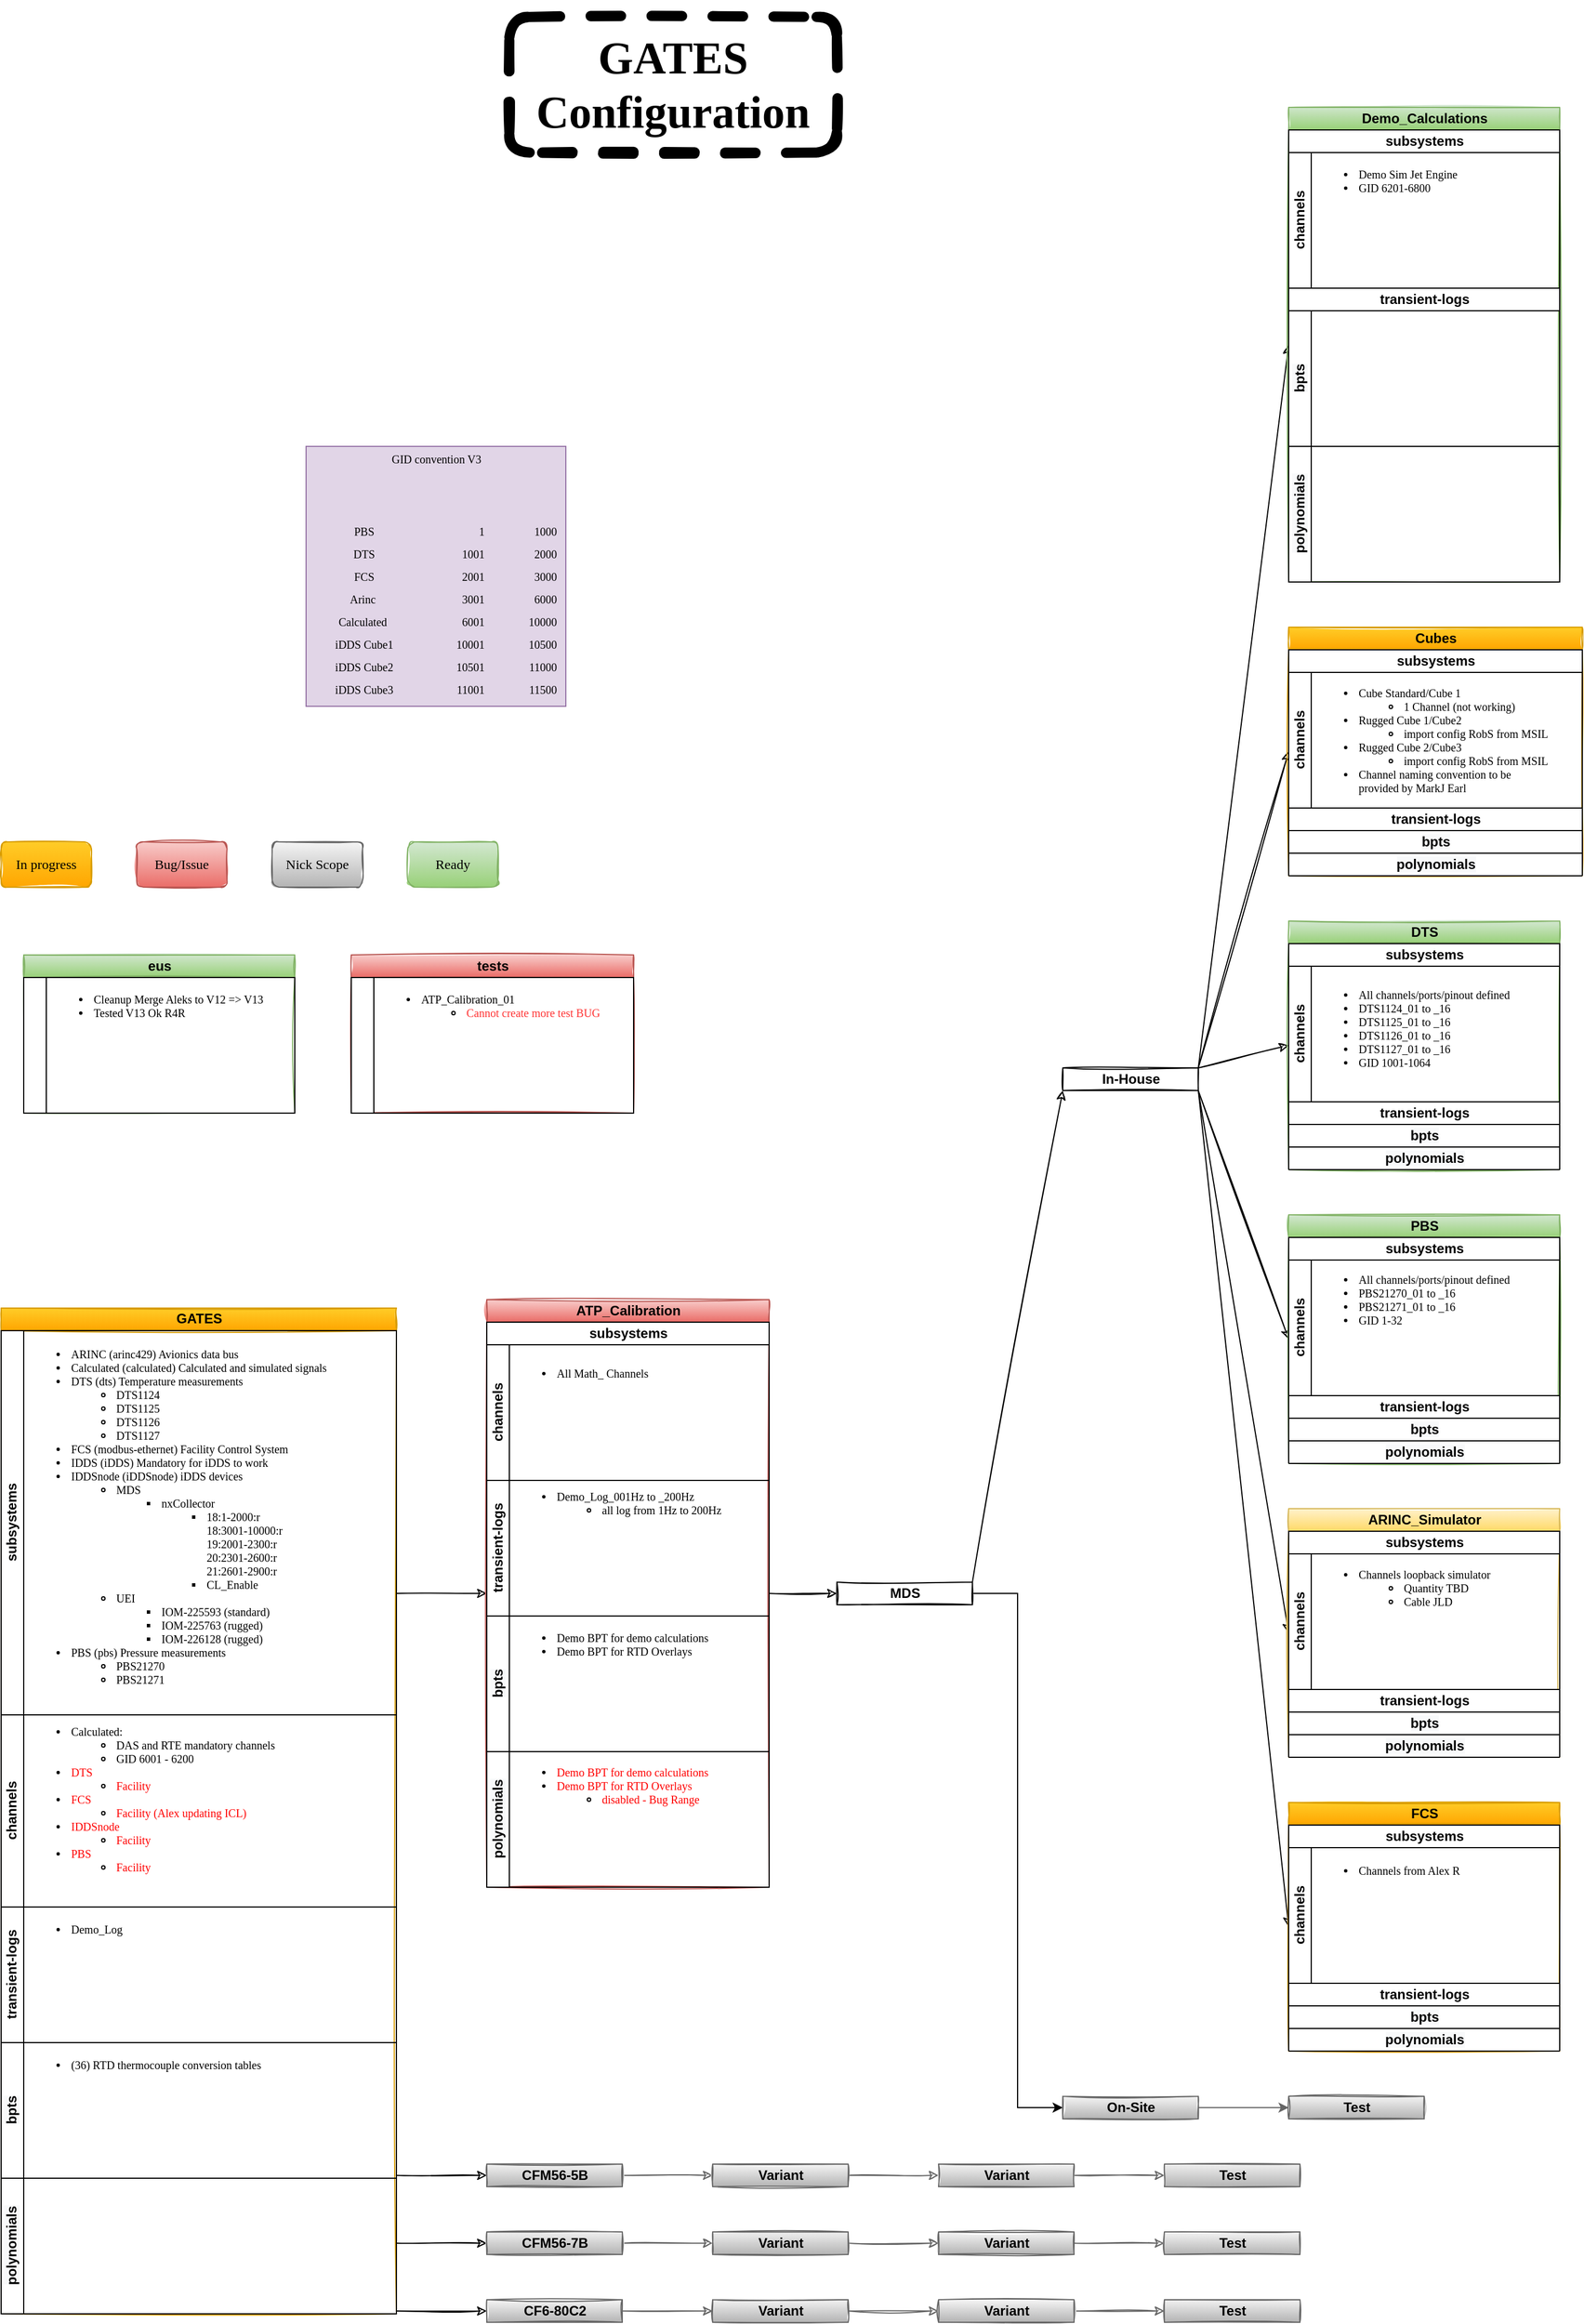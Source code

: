<mxfile version="14.2.7" type="github">
  <diagram id="Zq9hnfcXsbe9FfwRNvJQ" name="DIA">
    <mxGraphModel dx="6285" dy="4043" grid="1" gridSize="10" guides="1" tooltips="1" connect="1" arrows="1" fold="1" page="1" pageScale="1" pageWidth="1700" pageHeight="1100" math="0" shadow="0">
      <root>
        <mxCell id="0" />
        <mxCell id="1" parent="0" />
        <mxCell id="Wgui1w8sPpxk3eTbF6N7-1" style="edgeStyle=orthogonalEdgeStyle;rounded=0;orthogonalLoop=1;jettySize=auto;html=1;entryX=0;entryY=0.5;entryDx=0;entryDy=0;noEdgeStyle=1;orthogonal=1;sketch=1;sketchStyle=rough;" parent="1" source="Wgui1w8sPpxk3eTbF6N7-5" target="Wgui1w8sPpxk3eTbF6N7-16" edge="1">
          <mxGeometry relative="1" as="geometry" />
        </mxCell>
        <mxCell id="Wgui1w8sPpxk3eTbF6N7-2" style="edgeStyle=orthogonalEdgeStyle;rounded=0;orthogonalLoop=1;jettySize=auto;html=1;entryX=0;entryY=0.5;entryDx=0;entryDy=0;noEdgeStyle=1;orthogonal=1;sketch=1;sketchStyle=rough;" parent="1" source="Wgui1w8sPpxk3eTbF6N7-5" target="Wgui1w8sPpxk3eTbF6N7-23" edge="1">
          <mxGeometry relative="1" as="geometry">
            <mxPoint x="-5680" y="-10368.04" as="targetPoint" />
          </mxGeometry>
        </mxCell>
        <mxCell id="Wgui1w8sPpxk3eTbF6N7-3" style="edgeStyle=orthogonalEdgeStyle;rounded=0;orthogonalLoop=1;jettySize=auto;html=1;entryX=0;entryY=0.5;entryDx=0;entryDy=0;noEdgeStyle=1;orthogonal=1;sketch=1;sketchStyle=rough;" parent="1" source="Wgui1w8sPpxk3eTbF6N7-5" target="Wgui1w8sPpxk3eTbF6N7-93" edge="1">
          <mxGeometry relative="1" as="geometry" />
        </mxCell>
        <mxCell id="Wgui1w8sPpxk3eTbF6N7-4" style="edgeStyle=orthogonalEdgeStyle;rounded=0;orthogonalLoop=1;jettySize=auto;html=1;entryX=0;entryY=0.5;entryDx=0;entryDy=0;noEdgeStyle=1;orthogonal=1;sketch=1;sketchStyle=rough;" parent="1" source="Wgui1w8sPpxk3eTbF6N7-5" target="Wgui1w8sPpxk3eTbF6N7-100" edge="1">
          <mxGeometry relative="1" as="geometry" />
        </mxCell>
        <mxCell id="Wgui1w8sPpxk3eTbF6N7-5" value="GATES" style="swimlane;html=1;childLayout=stackLayout;resizeParent=1;resizeParentMax=0;horizontal=1;startSize=20;horizontalStack=0;sketch=1;sketchStyle=rough;fillColor=#ffcd28;strokeColor=#d79b00;gradientColor=#ffa500;" parent="1" vertex="1">
          <mxGeometry x="-5040" y="-2117.504" width="350" height="890" as="geometry">
            <mxRectangle x="-5040" y="-2117.504" width="120" height="20" as="alternateBounds" />
          </mxGeometry>
        </mxCell>
        <mxCell id="Wgui1w8sPpxk3eTbF6N7-6" value="subsystems" style="swimlane;html=1;startSize=20;horizontal=0;" parent="Wgui1w8sPpxk3eTbF6N7-5" vertex="1">
          <mxGeometry y="20" width="350" height="340" as="geometry">
            <mxRectangle y="20" width="350" height="20" as="alternateBounds" />
          </mxGeometry>
        </mxCell>
        <mxCell id="Wgui1w8sPpxk3eTbF6N7-7" value="&lt;ul&gt;&lt;li&gt;ARINC (arinc429) Avionics data bus&lt;/li&gt;&lt;li&gt;Calculated (calculated) Calculated and simulated signals&lt;/li&gt;&lt;li&gt;DTS (dts) Temperature measurements&lt;/li&gt;&lt;ul&gt;&lt;li&gt;DTS1124&lt;/li&gt;&lt;li&gt;DTS1125&lt;/li&gt;&lt;li&gt;DTS1126&lt;/li&gt;&lt;li&gt;DTS1127&lt;/li&gt;&lt;/ul&gt;&lt;li&gt;FCS (modbus-ethernet) Facility Control System&lt;/li&gt;&lt;li&gt;IDDS (iDDS) Mandatory for iDDS to work&lt;/li&gt;&lt;li&gt;IDDSnode (iDDSnode) iDDS devices&lt;/li&gt;&lt;ul&gt;&lt;li&gt;&lt;span&gt;MDS&lt;/span&gt;&lt;br&gt;&lt;/li&gt;&lt;ul&gt;&lt;li&gt;&lt;span&gt;nxCollector&lt;/span&gt;&lt;/li&gt;&lt;ul&gt;&lt;li&gt;&lt;span&gt;18:1-2000:r &lt;br&gt;18:3001-10000:r &lt;br&gt;19:2001-2300:r &lt;br&gt;20:2301-2600:r &lt;br&gt;21:2601-2900:r&lt;br&gt;&lt;/span&gt;&lt;/li&gt;&lt;li&gt;&lt;span&gt;CL_Enable&lt;/span&gt;&lt;/li&gt;&lt;/ul&gt;&lt;/ul&gt;&lt;li&gt;&lt;span&gt;UEI&lt;/span&gt;&lt;/li&gt;&lt;ul&gt;&lt;li&gt;&lt;span&gt;IOM-225593 (standard)&lt;/span&gt;&lt;/li&gt;&lt;li&gt;&lt;span&gt;IOM-225763 (rugged)&lt;/span&gt;&lt;/li&gt;&lt;li&gt;&lt;span&gt;IOM-226128 (rugged)&lt;/span&gt;&lt;/li&gt;&lt;/ul&gt;&lt;/ul&gt;&lt;li&gt;PBS (pbs) Pressure measurements&lt;/li&gt;&lt;ul&gt;&lt;li&gt;PBS21270&lt;/li&gt;&lt;li&gt;PBS21271&lt;/li&gt;&lt;/ul&gt;&lt;/ul&gt;" style="text;align=left;verticalAlign=middle;resizable=0;points=[];autosize=1;fontSize=10;fontFamily=Comic Sans MS;rounded=0;sketch=0;html=1;" parent="Wgui1w8sPpxk3eTbF6N7-6" vertex="1">
          <mxGeometry x="20" width="310" height="330" as="geometry" />
        </mxCell>
        <mxCell id="Wgui1w8sPpxk3eTbF6N7-8" value="channels" style="swimlane;html=1;startSize=20;horizontal=0;" parent="Wgui1w8sPpxk3eTbF6N7-5" vertex="1">
          <mxGeometry y="360" width="350" height="170" as="geometry">
            <mxRectangle y="140" width="160" height="20" as="alternateBounds" />
          </mxGeometry>
        </mxCell>
        <mxCell id="Wgui1w8sPpxk3eTbF6N7-9" value="&lt;ul&gt;&lt;li&gt;&lt;span&gt;Calculated:&amp;nbsp;&lt;/span&gt;&lt;br&gt;&lt;/li&gt;&lt;ul&gt;&lt;li&gt;DAS and RTE mandatory channels&lt;/li&gt;&lt;li&gt;GID 6001 - 6200&lt;/li&gt;&lt;/ul&gt;&lt;li&gt;&lt;font color=&quot;#ff0000&quot;&gt;DTS&lt;/font&gt;&lt;/li&gt;&lt;ul&gt;&lt;li&gt;&lt;font color=&quot;#ff0000&quot;&gt;Facility&lt;/font&gt;&lt;/li&gt;&lt;/ul&gt;&lt;li&gt;&lt;font color=&quot;#ff0000&quot;&gt;FCS&lt;/font&gt;&lt;/li&gt;&lt;ul&gt;&lt;li&gt;&lt;font color=&quot;#ff0000&quot;&gt;Facility (Alex updating ICL)&lt;/font&gt;&lt;/li&gt;&lt;/ul&gt;&lt;li&gt;&lt;span&gt;&lt;font color=&quot;#ff0000&quot;&gt;IDDSnode&lt;/font&gt;&lt;/span&gt;&lt;/li&gt;&lt;ul&gt;&lt;li&gt;&lt;span&gt;&lt;font color=&quot;#ff0000&quot;&gt;Facility&lt;/font&gt;&lt;/span&gt;&lt;/li&gt;&lt;/ul&gt;&lt;li&gt;&lt;font color=&quot;#ff0000&quot;&gt;PBS&lt;/font&gt;&lt;/li&gt;&lt;ul&gt;&lt;li&gt;&lt;font color=&quot;#ff0000&quot;&gt;Facility&lt;/font&gt;&lt;/li&gt;&lt;/ul&gt;&lt;/ul&gt;" style="text;align=left;verticalAlign=middle;resizable=0;points=[];autosize=1;fontSize=10;fontFamily=Comic Sans MS;rounded=0;sketch=0;html=1;" parent="Wgui1w8sPpxk3eTbF6N7-8" vertex="1">
          <mxGeometry x="20" y="-5" width="250" height="160" as="geometry" />
        </mxCell>
        <mxCell id="Wgui1w8sPpxk3eTbF6N7-10" value="transient-logs" style="swimlane;html=1;startSize=20;horizontal=0;" parent="Wgui1w8sPpxk3eTbF6N7-5" vertex="1">
          <mxGeometry y="530" width="350" height="120" as="geometry">
            <mxRectangle y="260" width="160" height="20" as="alternateBounds" />
          </mxGeometry>
        </mxCell>
        <mxCell id="Wgui1w8sPpxk3eTbF6N7-12" value="&lt;ul&gt;&lt;li&gt;Demo_Log&lt;/li&gt;&lt;/ul&gt;" style="text;align=left;verticalAlign=middle;resizable=0;points=[];autosize=1;fontSize=10;fontFamily=Comic Sans MS;rounded=0;sketch=0;html=1;" parent="Wgui1w8sPpxk3eTbF6N7-10" vertex="1">
          <mxGeometry x="20" width="100" height="40" as="geometry" />
        </mxCell>
        <mxCell id="Wgui1w8sPpxk3eTbF6N7-11" value="&lt;span style=&quot;background-color: rgb(248 , 249 , 250)&quot;&gt;bpts&lt;/span&gt;" style="swimlane;html=1;startSize=20;horizontal=0;" parent="Wgui1w8sPpxk3eTbF6N7-5" vertex="1">
          <mxGeometry y="650" width="350" height="120" as="geometry">
            <mxRectangle y="380" width="160" height="20" as="alternateBounds" />
          </mxGeometry>
        </mxCell>
        <mxCell id="Wgui1w8sPpxk3eTbF6N7-14" value="&lt;ul&gt;&lt;li&gt;&lt;span&gt;(36) RTD thermocouple conversion tables&lt;/span&gt;&lt;br&gt;&lt;/li&gt;&lt;/ul&gt;" style="text;align=left;verticalAlign=middle;resizable=0;points=[];autosize=1;fontSize=10;fontFamily=Comic Sans MS;rounded=0;sketch=0;html=1;" parent="Wgui1w8sPpxk3eTbF6N7-11" vertex="1">
          <mxGeometry x="20" width="250" height="40" as="geometry" />
        </mxCell>
        <mxCell id="Wgui1w8sPpxk3eTbF6N7-13" value="&lt;span style=&quot;background-color: rgb(248 , 249 , 250)&quot;&gt;polynomials&lt;/span&gt;" style="swimlane;html=1;startSize=20;horizontal=0;" parent="Wgui1w8sPpxk3eTbF6N7-5" vertex="1">
          <mxGeometry y="770" width="350" height="120" as="geometry">
            <mxRectangle y="550" width="350" height="20" as="alternateBounds" />
          </mxGeometry>
        </mxCell>
        <mxCell id="Wgui1w8sPpxk3eTbF6N7-15" style="edgeStyle=orthogonalEdgeStyle;rounded=0;orthogonalLoop=1;jettySize=auto;html=1;noEdgeStyle=1;orthogonal=1;sketch=1;sketchStyle=rough;entryX=0;entryY=0.5;entryDx=0;entryDy=0;" parent="1" source="Wgui1w8sPpxk3eTbF6N7-16" target="Wgui1w8sPpxk3eTbF6N7-30" edge="1">
          <mxGeometry relative="1" as="geometry" />
        </mxCell>
        <mxCell id="Wgui1w8sPpxk3eTbF6N7-16" value="ATP_Calibration" style="swimlane;html=1;childLayout=stackLayout;resizeParent=1;resizeParentMax=0;horizontal=1;startSize=20;horizontalStack=0;sketch=1;sketchStyle=rough;fillColor=#f8cecc;strokeColor=#b85450;gradientColor=#ea6b66;" parent="1" vertex="1">
          <mxGeometry x="-4610" y="-2125.004" width="250" height="520" as="geometry">
            <mxRectangle x="240" y="600" width="120" height="20" as="alternateBounds" />
          </mxGeometry>
        </mxCell>
        <mxCell id="Wgui1w8sPpxk3eTbF6N7-17" value="subsystems" style="swimlane;html=1;startSize=20;horizontal=0;sketchStyle=rough;" parent="Wgui1w8sPpxk3eTbF6N7-16" vertex="1" collapsed="1">
          <mxGeometry y="20" width="250" height="20" as="geometry">
            <mxRectangle y="20" width="160" height="120" as="alternateBounds" />
          </mxGeometry>
        </mxCell>
        <mxCell id="Wgui1w8sPpxk3eTbF6N7-18" value="channels" style="swimlane;html=1;startSize=20;horizontal=0;sketchStyle=rough;" parent="Wgui1w8sPpxk3eTbF6N7-16" vertex="1">
          <mxGeometry y="40" width="250" height="120" as="geometry">
            <mxRectangle y="40" width="160" height="20" as="alternateBounds" />
          </mxGeometry>
        </mxCell>
        <mxCell id="FcIGjHqDoQgn5boDgz93-2" value="&lt;ul&gt;&lt;li&gt;All Math_ Channels&lt;/li&gt;&lt;/ul&gt;" style="text;align=left;verticalAlign=middle;resizable=0;points=[];autosize=1;fontSize=10;fontFamily=Comic Sans MS;rounded=0;sketch=0;html=1;" vertex="1" parent="Wgui1w8sPpxk3eTbF6N7-18">
          <mxGeometry x="20" y="5" width="150" height="40" as="geometry" />
        </mxCell>
        <mxCell id="Wgui1w8sPpxk3eTbF6N7-19" value="transient-logs" style="swimlane;html=1;startSize=20;horizontal=0;sketchStyle=rough;" parent="Wgui1w8sPpxk3eTbF6N7-16" vertex="1">
          <mxGeometry y="160" width="250" height="120" as="geometry">
            <mxRectangle y="160" width="160" height="20" as="alternateBounds" />
          </mxGeometry>
        </mxCell>
        <mxCell id="FcIGjHqDoQgn5boDgz93-3" value="&lt;ul&gt;&lt;li&gt;Demo_Log_001Hz to _200Hz&lt;/li&gt;&lt;ul&gt;&lt;li&gt;all log from 1Hz to 200Hz&lt;/li&gt;&lt;/ul&gt;&lt;/ul&gt;" style="text;align=left;verticalAlign=middle;resizable=0;points=[];autosize=1;fontSize=10;fontFamily=Comic Sans MS;rounded=0;sketch=0;html=1;" vertex="1" parent="Wgui1w8sPpxk3eTbF6N7-19">
          <mxGeometry x="20" y="-5" width="220" height="50" as="geometry" />
        </mxCell>
        <mxCell id="Wgui1w8sPpxk3eTbF6N7-20" value="&lt;span style=&quot;background-color: rgb(248 , 249 , 250)&quot;&gt;bpts&lt;/span&gt;" style="swimlane;html=1;startSize=20;horizontal=0;sketchStyle=rough;" parent="Wgui1w8sPpxk3eTbF6N7-16" vertex="1">
          <mxGeometry y="280" width="250" height="120" as="geometry">
            <mxRectangle y="280" width="160" height="20" as="alternateBounds" />
          </mxGeometry>
        </mxCell>
        <mxCell id="FcIGjHqDoQgn5boDgz93-1" value="&lt;ul&gt;&lt;li&gt;&lt;span&gt;Demo BPT for demo&amp;nbsp;&lt;/span&gt;calculations&lt;br&gt;&lt;/li&gt;&lt;li&gt;&lt;span&gt;Demo BPT for RTD Overlays&lt;/span&gt;&lt;/li&gt;&lt;/ul&gt;" style="text;align=left;verticalAlign=middle;resizable=0;points=[];autosize=1;fontSize=10;fontFamily=Comic Sans MS;rounded=0;sketch=0;html=1;" vertex="1" parent="Wgui1w8sPpxk3eTbF6N7-20">
          <mxGeometry x="20" width="210" height="50" as="geometry" />
        </mxCell>
        <mxCell id="Wgui1w8sPpxk3eTbF6N7-21" value="&lt;span style=&quot;background-color: rgb(248 , 249 , 250)&quot;&gt;polynomials&lt;/span&gt;" style="swimlane;html=1;startSize=20;horizontal=0;sketchStyle=rough;" parent="Wgui1w8sPpxk3eTbF6N7-16" vertex="1">
          <mxGeometry y="400" width="250" height="120" as="geometry">
            <mxRectangle y="400" width="160" height="20" as="alternateBounds" />
          </mxGeometry>
        </mxCell>
        <mxCell id="JqOLdT1LsUDMldBZ7WH4-18" value="&lt;ul&gt;&lt;li&gt;&lt;font color=&quot;#ff0000&quot;&gt;Demo BPT for demo calculations&lt;/font&gt;&lt;/li&gt;&lt;li&gt;&lt;font color=&quot;#ff0000&quot;&gt;Demo BPT for RTD Overlays&lt;/font&gt;&lt;/li&gt;&lt;ul&gt;&lt;li&gt;&lt;font color=&quot;#ff0000&quot;&gt;disabled - Bug Range&lt;/font&gt;&lt;/li&gt;&lt;/ul&gt;&lt;/ul&gt;" style="text;align=left;verticalAlign=middle;resizable=0;points=[];autosize=1;fontSize=10;fontFamily=Comic Sans MS;rounded=0;sketch=0;html=1;" parent="Wgui1w8sPpxk3eTbF6N7-21" vertex="1">
          <mxGeometry x="20" width="210" height="60" as="geometry" />
        </mxCell>
        <mxCell id="Wgui1w8sPpxk3eTbF6N7-22" style="edgeStyle=orthogonalEdgeStyle;rounded=0;orthogonalLoop=1;jettySize=auto;html=1;entryX=0;entryY=0.5;entryDx=0;entryDy=0;noEdgeStyle=1;orthogonal=1;sketch=1;sketchStyle=rough;fillColor=#f5f5f5;strokeColor=#666666;gradientColor=#b3b3b3;" parent="1" source="Wgui1w8sPpxk3eTbF6N7-23" target="Wgui1w8sPpxk3eTbF6N7-107" edge="1">
          <mxGeometry relative="1" as="geometry" />
        </mxCell>
        <mxCell id="Wgui1w8sPpxk3eTbF6N7-23" value="CFM56-5B" style="swimlane;html=1;childLayout=stackLayout;resizeParent=1;resizeParentMax=0;horizontal=1;startSize=20;horizontalStack=0;sketch=1;sketchStyle=rough;fillColor=#f5f5f5;strokeColor=#666666;gradientColor=#b3b3b3;" parent="1" vertex="1" collapsed="1">
          <mxGeometry x="-4610" y="-1360.004" width="120" height="20" as="geometry">
            <mxRectangle x="240" y="720" width="160" height="220" as="alternateBounds" />
          </mxGeometry>
        </mxCell>
        <mxCell id="Wgui1w8sPpxk3eTbF6N7-24" value="subsystems" style="swimlane;html=1;startSize=20;horizontal=0;" parent="Wgui1w8sPpxk3eTbF6N7-23" vertex="1" collapsed="1">
          <mxGeometry y="20" width="120" height="20" as="geometry">
            <mxRectangle y="20" width="160" height="120" as="alternateBounds" />
          </mxGeometry>
        </mxCell>
        <mxCell id="Wgui1w8sPpxk3eTbF6N7-25" value="channels" style="swimlane;html=1;startSize=20;horizontal=0;" parent="Wgui1w8sPpxk3eTbF6N7-23" vertex="1">
          <mxGeometry y="40" width="120" height="120" as="geometry">
            <mxRectangle y="140" width="200" height="20" as="alternateBounds" />
          </mxGeometry>
        </mxCell>
        <mxCell id="Wgui1w8sPpxk3eTbF6N7-26" value="transient-logs" style="swimlane;html=1;startSize=20;horizontal=0;" parent="Wgui1w8sPpxk3eTbF6N7-23" vertex="1" collapsed="1">
          <mxGeometry y="160" width="120" height="20" as="geometry">
            <mxRectangle y="160" width="160" height="120" as="alternateBounds" />
          </mxGeometry>
        </mxCell>
        <mxCell id="Wgui1w8sPpxk3eTbF6N7-27" value="&lt;span style=&quot;background-color: rgb(248 , 249 , 250)&quot;&gt;bpts&lt;/span&gt;" style="swimlane;html=1;startSize=20;horizontal=0;" parent="Wgui1w8sPpxk3eTbF6N7-23" vertex="1" collapsed="1">
          <mxGeometry y="180" width="120" height="20" as="geometry">
            <mxRectangle y="380" width="200" height="120" as="alternateBounds" />
          </mxGeometry>
        </mxCell>
        <mxCell id="Wgui1w8sPpxk3eTbF6N7-28" value="&lt;span style=&quot;background-color: rgb(248 , 249 , 250)&quot;&gt;polynomials&lt;/span&gt;" style="swimlane;html=1;startSize=20;horizontal=0;" parent="Wgui1w8sPpxk3eTbF6N7-23" vertex="1" collapsed="1">
          <mxGeometry y="200" width="120" height="20" as="geometry">
            <mxRectangle y="500" width="200" height="120" as="alternateBounds" />
          </mxGeometry>
        </mxCell>
        <mxCell id="Wgui1w8sPpxk3eTbF6N7-29" style="edgeStyle=orthogonalEdgeStyle;rounded=0;orthogonalLoop=1;jettySize=auto;html=1;noEdgeStyle=1;orthogonal=1;sketch=1;sketchStyle=rough;" parent="1" source="Wgui1w8sPpxk3eTbF6N7-30" target="Wgui1w8sPpxk3eTbF6N7-42" edge="1">
          <mxGeometry relative="1" as="geometry" />
        </mxCell>
        <mxCell id="JqOLdT1LsUDMldBZ7WH4-13" style="edgeStyle=orthogonalEdgeStyle;rounded=0;orthogonalLoop=1;jettySize=auto;html=1;entryX=0;entryY=0.5;entryDx=0;entryDy=0;" parent="1" source="Wgui1w8sPpxk3eTbF6N7-30" target="JqOLdT1LsUDMldBZ7WH4-1" edge="1">
          <mxGeometry relative="1" as="geometry" />
        </mxCell>
        <mxCell id="Wgui1w8sPpxk3eTbF6N7-30" value="MDS" style="swimlane;html=1;childLayout=stackLayout;resizeParent=1;resizeParentMax=0;horizontal=1;startSize=20;horizontalStack=0;sketch=1;sketchStyle=rough;" parent="1" vertex="1" collapsed="1">
          <mxGeometry x="-4300" y="-1875.004" width="120" height="20" as="geometry">
            <mxRectangle x="410" y="600" width="160" height="120" as="alternateBounds" />
          </mxGeometry>
        </mxCell>
        <mxCell id="Wgui1w8sPpxk3eTbF6N7-31" value="subsystems" style="swimlane;html=1;startSize=20;horizontal=0;" parent="Wgui1w8sPpxk3eTbF6N7-30" vertex="1" collapsed="1">
          <mxGeometry y="20" width="120" height="20" as="geometry">
            <mxRectangle y="20" width="160" height="120" as="alternateBounds" />
          </mxGeometry>
        </mxCell>
        <mxCell id="Wgui1w8sPpxk3eTbF6N7-32" value="channels" style="swimlane;html=1;startSize=20;horizontal=0;" parent="Wgui1w8sPpxk3eTbF6N7-30" vertex="1" collapsed="1">
          <mxGeometry y="40" width="120" height="20" as="geometry">
            <mxRectangle y="40" width="160" height="120" as="alternateBounds" />
          </mxGeometry>
        </mxCell>
        <mxCell id="Wgui1w8sPpxk3eTbF6N7-33" value="transient-logs" style="swimlane;html=1;startSize=20;horizontal=0;" parent="Wgui1w8sPpxk3eTbF6N7-30" vertex="1" collapsed="1">
          <mxGeometry y="60" width="120" height="20" as="geometry">
            <mxRectangle y="60" width="160" height="120" as="alternateBounds" />
          </mxGeometry>
        </mxCell>
        <mxCell id="Wgui1w8sPpxk3eTbF6N7-34" value="&lt;span style=&quot;background-color: rgb(248 , 249 , 250)&quot;&gt;bpts&lt;/span&gt;" style="swimlane;html=1;startSize=20;horizontal=0;" parent="Wgui1w8sPpxk3eTbF6N7-30" vertex="1" collapsed="1">
          <mxGeometry y="80" width="120" height="20" as="geometry">
            <mxRectangle y="380" width="200" height="120" as="alternateBounds" />
          </mxGeometry>
        </mxCell>
        <mxCell id="Wgui1w8sPpxk3eTbF6N7-35" value="&lt;span style=&quot;background-color: rgb(248 , 249 , 250)&quot;&gt;polynomials&lt;/span&gt;" style="swimlane;html=1;startSize=20;horizontal=0;" parent="Wgui1w8sPpxk3eTbF6N7-30" vertex="1" collapsed="1">
          <mxGeometry y="100" width="120" height="20" as="geometry">
            <mxRectangle y="500" width="200" height="120" as="alternateBounds" />
          </mxGeometry>
        </mxCell>
        <mxCell id="Wgui1w8sPpxk3eTbF6N7-36" style="edgeStyle=orthogonalEdgeStyle;rounded=0;orthogonalLoop=1;jettySize=auto;html=1;entryX=0;entryY=0.5;entryDx=0;entryDy=0;noEdgeStyle=1;orthogonal=1;sketch=1;sketchStyle=rough;" parent="1" source="Wgui1w8sPpxk3eTbF6N7-42" target="Wgui1w8sPpxk3eTbF6N7-48" edge="1">
          <mxGeometry relative="1" as="geometry" />
        </mxCell>
        <mxCell id="Wgui1w8sPpxk3eTbF6N7-37" style="edgeStyle=orthogonalEdgeStyle;rounded=0;orthogonalLoop=1;jettySize=auto;html=1;entryX=0;entryY=0.5;entryDx=0;entryDy=0;noEdgeStyle=1;orthogonal=1;sketch=1;sketchStyle=rough;" parent="1" source="Wgui1w8sPpxk3eTbF6N7-42" target="Wgui1w8sPpxk3eTbF6N7-57" edge="1">
          <mxGeometry relative="1" as="geometry" />
        </mxCell>
        <mxCell id="Wgui1w8sPpxk3eTbF6N7-38" style="edgeStyle=orthogonalEdgeStyle;rounded=0;orthogonalLoop=1;jettySize=auto;html=1;entryX=0;entryY=0.5;entryDx=0;entryDy=0;noEdgeStyle=1;orthogonal=1;sketch=1;sketchStyle=rough;" parent="1" source="Wgui1w8sPpxk3eTbF6N7-42" target="Wgui1w8sPpxk3eTbF6N7-64" edge="1">
          <mxGeometry relative="1" as="geometry" />
        </mxCell>
        <mxCell id="Wgui1w8sPpxk3eTbF6N7-39" style="edgeStyle=orthogonalEdgeStyle;rounded=0;orthogonalLoop=1;jettySize=auto;html=1;entryX=0;entryY=0.5;entryDx=0;entryDy=0;noEdgeStyle=1;orthogonal=1;sketch=1;sketchStyle=rough;" parent="1" source="Wgui1w8sPpxk3eTbF6N7-42" target="Wgui1w8sPpxk3eTbF6N7-71" edge="1">
          <mxGeometry relative="1" as="geometry" />
        </mxCell>
        <mxCell id="Wgui1w8sPpxk3eTbF6N7-40" style="edgeStyle=orthogonalEdgeStyle;rounded=0;orthogonalLoop=1;jettySize=auto;html=1;entryX=0;entryY=0.5;entryDx=0;entryDy=0;noEdgeStyle=1;orthogonal=1;sketch=1;sketchStyle=rough;" parent="1" source="Wgui1w8sPpxk3eTbF6N7-42" target="Wgui1w8sPpxk3eTbF6N7-78" edge="1">
          <mxGeometry relative="1" as="geometry" />
        </mxCell>
        <mxCell id="Wgui1w8sPpxk3eTbF6N7-41" style="edgeStyle=orthogonalEdgeStyle;rounded=0;orthogonalLoop=1;jettySize=auto;html=1;entryX=0;entryY=0.5;entryDx=0;entryDy=0;noEdgeStyle=1;orthogonal=1;sketch=1;sketchStyle=rough;" parent="1" source="Wgui1w8sPpxk3eTbF6N7-42" target="Wgui1w8sPpxk3eTbF6N7-85" edge="1">
          <mxGeometry relative="1" as="geometry" />
        </mxCell>
        <mxCell id="Wgui1w8sPpxk3eTbF6N7-42" value="In-House" style="swimlane;html=1;childLayout=stackLayout;resizeParent=1;resizeParentMax=0;horizontal=1;startSize=20;horizontalStack=0;sketch=1;sketchStyle=rough;" parent="1" vertex="1" collapsed="1">
          <mxGeometry x="-4100" y="-2330.004" width="120" height="20" as="geometry">
            <mxRectangle x="670" y="250" width="160" height="120" as="alternateBounds" />
          </mxGeometry>
        </mxCell>
        <mxCell id="Wgui1w8sPpxk3eTbF6N7-43" value="subsystems" style="swimlane;html=1;startSize=20;horizontal=0;" parent="Wgui1w8sPpxk3eTbF6N7-42" vertex="1" collapsed="1">
          <mxGeometry y="20" width="120" height="20" as="geometry">
            <mxRectangle y="20" width="160" height="120" as="alternateBounds" />
          </mxGeometry>
        </mxCell>
        <mxCell id="Wgui1w8sPpxk3eTbF6N7-44" value="channels" style="swimlane;html=1;startSize=20;horizontal=0;" parent="Wgui1w8sPpxk3eTbF6N7-42" vertex="1" collapsed="1">
          <mxGeometry y="40" width="120" height="20" as="geometry">
            <mxRectangle y="40" width="160" height="120" as="alternateBounds" />
          </mxGeometry>
        </mxCell>
        <mxCell id="Wgui1w8sPpxk3eTbF6N7-45" value="transient-logs" style="swimlane;html=1;startSize=20;horizontal=0;" parent="Wgui1w8sPpxk3eTbF6N7-42" vertex="1" collapsed="1">
          <mxGeometry y="60" width="120" height="20" as="geometry">
            <mxRectangle y="60" width="160" height="120" as="alternateBounds" />
          </mxGeometry>
        </mxCell>
        <mxCell id="Wgui1w8sPpxk3eTbF6N7-46" value="&lt;span style=&quot;background-color: rgb(248 , 249 , 250)&quot;&gt;bpts&lt;/span&gt;" style="swimlane;html=1;startSize=20;horizontal=0;" parent="Wgui1w8sPpxk3eTbF6N7-42" vertex="1" collapsed="1">
          <mxGeometry y="80" width="120" height="20" as="geometry">
            <mxRectangle y="380" width="200" height="120" as="alternateBounds" />
          </mxGeometry>
        </mxCell>
        <mxCell id="Wgui1w8sPpxk3eTbF6N7-47" value="&lt;span style=&quot;background-color: rgb(248 , 249 , 250)&quot;&gt;polynomials&lt;/span&gt;" style="swimlane;html=1;startSize=20;horizontal=0;" parent="Wgui1w8sPpxk3eTbF6N7-42" vertex="1" collapsed="1">
          <mxGeometry y="100" width="120" height="20" as="geometry">
            <mxRectangle y="500" width="200" height="120" as="alternateBounds" />
          </mxGeometry>
        </mxCell>
        <mxCell id="Wgui1w8sPpxk3eTbF6N7-48" value="Demo_Calculations" style="swimlane;html=1;childLayout=stackLayout;resizeParent=1;resizeParentMax=0;horizontal=1;startSize=20;horizontalStack=0;sketch=1;sketchStyle=rough;rounded=0;gradientColor=#97d077;fillColor=#d5e8d4;strokeColor=#82b366;" parent="1" vertex="1">
          <mxGeometry x="-3900" y="-3180.004" width="240" height="420" as="geometry">
            <mxRectangle x="750" y="450" width="120" height="20" as="alternateBounds" />
          </mxGeometry>
        </mxCell>
        <mxCell id="Wgui1w8sPpxk3eTbF6N7-49" value="subsystems" style="swimlane;html=1;startSize=20;horizontal=0;" parent="Wgui1w8sPpxk3eTbF6N7-48" vertex="1" collapsed="1">
          <mxGeometry y="20" width="240" height="20" as="geometry">
            <mxRectangle y="20" width="160" height="120" as="alternateBounds" />
          </mxGeometry>
        </mxCell>
        <mxCell id="Wgui1w8sPpxk3eTbF6N7-50" value="channels" style="swimlane;html=1;startSize=20;horizontal=0;" parent="Wgui1w8sPpxk3eTbF6N7-48" vertex="1">
          <mxGeometry y="40" width="240" height="120" as="geometry">
            <mxRectangle y="40" width="160" height="20" as="alternateBounds" />
          </mxGeometry>
        </mxCell>
        <mxCell id="Wgui1w8sPpxk3eTbF6N7-51" value="&lt;ul&gt;&lt;li&gt;Demo Sim Jet Engine&lt;/li&gt;&lt;li&gt;&lt;span&gt;GID 6201-6800&lt;/span&gt;&lt;br&gt;&lt;/li&gt;&lt;/ul&gt;" style="text;align=left;verticalAlign=middle;resizable=0;points=[];autosize=1;fontSize=10;fontFamily=Comic Sans MS;rounded=0;sketch=0;html=1;comic=0;" parent="Wgui1w8sPpxk3eTbF6N7-50" vertex="1">
          <mxGeometry x="20" y="-1.421e-14" width="150" height="50" as="geometry" />
        </mxCell>
        <mxCell id="Wgui1w8sPpxk3eTbF6N7-52" value="transient-logs" style="swimlane;html=1;startSize=20;horizontal=0;" parent="Wgui1w8sPpxk3eTbF6N7-48" vertex="1" collapsed="1">
          <mxGeometry y="160" width="240" height="20" as="geometry">
            <mxRectangle y="60" width="160" height="120" as="alternateBounds" />
          </mxGeometry>
        </mxCell>
        <mxCell id="Wgui1w8sPpxk3eTbF6N7-53" value="&lt;span style=&quot;background-color: rgb(248 , 249 , 250)&quot;&gt;bpts&lt;/span&gt;" style="swimlane;html=1;startSize=20;horizontal=0;" parent="Wgui1w8sPpxk3eTbF6N7-48" vertex="1">
          <mxGeometry y="180" width="240" height="120" as="geometry">
            <mxRectangle y="180" width="240" height="20" as="alternateBounds" />
          </mxGeometry>
        </mxCell>
        <mxCell id="Wgui1w8sPpxk3eTbF6N7-55" value="&lt;span style=&quot;background-color: rgb(248 , 249 , 250)&quot;&gt;polynomials&lt;/span&gt;" style="swimlane;html=1;startSize=20;horizontal=0;" parent="Wgui1w8sPpxk3eTbF6N7-48" vertex="1">
          <mxGeometry y="300" width="240" height="120" as="geometry">
            <mxRectangle y="300" width="240" height="20" as="alternateBounds" />
          </mxGeometry>
        </mxCell>
        <mxCell id="Wgui1w8sPpxk3eTbF6N7-57" value="Cubes" style="swimlane;html=1;childLayout=stackLayout;resizeParent=1;resizeParentMax=0;horizontal=1;startSize=20;horizontalStack=0;sketch=1;sketchStyle=rough;gradientColor=#ffa500;fillColor=#ffcd28;strokeColor=#d79b00;" parent="1" vertex="1">
          <mxGeometry x="-3900" y="-2720.004" width="260" height="220" as="geometry">
            <mxRectangle x="750" y="510" width="120" height="20" as="alternateBounds" />
          </mxGeometry>
        </mxCell>
        <mxCell id="Wgui1w8sPpxk3eTbF6N7-58" value="subsystems" style="swimlane;html=1;startSize=20;horizontal=0;" parent="Wgui1w8sPpxk3eTbF6N7-57" vertex="1" collapsed="1">
          <mxGeometry y="20" width="260" height="20" as="geometry">
            <mxRectangle y="20" width="160" height="120" as="alternateBounds" />
          </mxGeometry>
        </mxCell>
        <mxCell id="Wgui1w8sPpxk3eTbF6N7-59" value="channels" style="swimlane;html=1;startSize=20;horizontal=0;" parent="Wgui1w8sPpxk3eTbF6N7-57" vertex="1">
          <mxGeometry y="40" width="260" height="120" as="geometry">
            <mxRectangle y="40" width="160" height="20" as="alternateBounds" />
          </mxGeometry>
        </mxCell>
        <mxCell id="Wgui1w8sPpxk3eTbF6N7-60" value="&lt;ul&gt;&lt;li&gt;Cube Standard/Cube 1&lt;/li&gt;&lt;ul&gt;&lt;li&gt;1 Channel (not working)&lt;/li&gt;&lt;/ul&gt;&lt;li&gt;&lt;span&gt;Rugged Cube 1/Cube2&lt;/span&gt;&lt;br&gt;&lt;/li&gt;&lt;ul&gt;&lt;li&gt;&lt;span&gt;import config RobS from MSIL&lt;/span&gt;&lt;/li&gt;&lt;/ul&gt;&lt;li&gt;Rugged Cube 2/Cube3&lt;/li&gt;&lt;ul&gt;&lt;li&gt;import config RobS from MSIL&lt;/li&gt;&lt;/ul&gt;&lt;li&gt;Channel naming convention to be&amp;nbsp;&lt;br&gt;provided by MarkJ Earl&lt;/li&gt;&lt;/ul&gt;" style="text;align=left;verticalAlign=middle;resizable=0;points=[];autosize=1;fontSize=10;fontFamily=Comic Sans MS;rounded=0;sketch=0;html=1;" parent="Wgui1w8sPpxk3eTbF6N7-59" vertex="1">
          <mxGeometry x="20" width="240" height="120" as="geometry" />
        </mxCell>
        <mxCell id="Wgui1w8sPpxk3eTbF6N7-61" value="transient-logs" style="swimlane;html=1;startSize=20;horizontal=0;" parent="Wgui1w8sPpxk3eTbF6N7-57" vertex="1" collapsed="1">
          <mxGeometry y="160" width="260" height="20" as="geometry">
            <mxRectangle y="60" width="160" height="120" as="alternateBounds" />
          </mxGeometry>
        </mxCell>
        <mxCell id="Wgui1w8sPpxk3eTbF6N7-62" value="&lt;span style=&quot;background-color: rgb(248 , 249 , 250)&quot;&gt;bpts&lt;/span&gt;" style="swimlane;html=1;startSize=20;horizontal=0;" parent="Wgui1w8sPpxk3eTbF6N7-57" vertex="1" collapsed="1">
          <mxGeometry y="180" width="260" height="20" as="geometry">
            <mxRectangle y="380" width="200" height="120" as="alternateBounds" />
          </mxGeometry>
        </mxCell>
        <mxCell id="Wgui1w8sPpxk3eTbF6N7-63" value="&lt;span style=&quot;background-color: rgb(248 , 249 , 250)&quot;&gt;polynomials&lt;/span&gt;" style="swimlane;html=1;startSize=20;horizontal=0;" parent="Wgui1w8sPpxk3eTbF6N7-57" vertex="1" collapsed="1">
          <mxGeometry y="200" width="260" height="20" as="geometry">
            <mxRectangle y="500" width="200" height="120" as="alternateBounds" />
          </mxGeometry>
        </mxCell>
        <mxCell id="Wgui1w8sPpxk3eTbF6N7-64" value="DTS" style="swimlane;html=1;childLayout=stackLayout;resizeParent=1;resizeParentMax=0;horizontal=1;startSize=20;horizontalStack=0;sketch=1;sketchStyle=rough;gradientColor=#97d077;fillColor=#d5e8d4;strokeColor=#82b366;" parent="1" vertex="1">
          <mxGeometry x="-3900" y="-2460.004" width="240" height="220" as="geometry">
            <mxRectangle x="1280" y="400" width="120" height="20" as="alternateBounds" />
          </mxGeometry>
        </mxCell>
        <mxCell id="Wgui1w8sPpxk3eTbF6N7-65" value="subsystems" style="swimlane;html=1;startSize=20;horizontal=0;" parent="Wgui1w8sPpxk3eTbF6N7-64" vertex="1" collapsed="1">
          <mxGeometry y="20" width="240" height="20" as="geometry">
            <mxRectangle y="20" width="160" height="120" as="alternateBounds" />
          </mxGeometry>
        </mxCell>
        <mxCell id="Wgui1w8sPpxk3eTbF6N7-66" value="channels" style="swimlane;html=1;startSize=20;horizontal=0;" parent="Wgui1w8sPpxk3eTbF6N7-64" vertex="1">
          <mxGeometry y="40" width="240" height="120" as="geometry">
            <mxRectangle y="40" width="160" height="20" as="alternateBounds" />
          </mxGeometry>
        </mxCell>
        <mxCell id="Wgui1w8sPpxk3eTbF6N7-67" value="&lt;ul&gt;&lt;li&gt;All channels/ports/pinout defined&lt;/li&gt;&lt;li&gt;DTS1124_01 to _16&lt;/li&gt;&lt;li&gt;DTS1125_01 to _16&lt;/li&gt;&lt;li&gt;DTS1126_01 to _16&lt;/li&gt;&lt;li&gt;DTS1127_01 to _16&lt;/li&gt;&lt;li&gt;GID 1001-1064&lt;/li&gt;&lt;/ul&gt;" style="text;align=left;verticalAlign=middle;resizable=0;points=[];autosize=1;fontSize=10;fontFamily=Comic Sans MS;rounded=0;sketch=0;html=1;" parent="Wgui1w8sPpxk3eTbF6N7-66" vertex="1">
          <mxGeometry x="20" y="5" width="210" height="100" as="geometry" />
        </mxCell>
        <mxCell id="Wgui1w8sPpxk3eTbF6N7-68" value="transient-logs" style="swimlane;html=1;startSize=20;horizontal=0;" parent="Wgui1w8sPpxk3eTbF6N7-64" vertex="1" collapsed="1">
          <mxGeometry y="160" width="240" height="20" as="geometry">
            <mxRectangle y="60" width="160" height="120" as="alternateBounds" />
          </mxGeometry>
        </mxCell>
        <mxCell id="Wgui1w8sPpxk3eTbF6N7-69" value="&lt;span style=&quot;background-color: rgb(248 , 249 , 250)&quot;&gt;bpts&lt;/span&gt;" style="swimlane;html=1;startSize=20;horizontal=0;" parent="Wgui1w8sPpxk3eTbF6N7-64" vertex="1" collapsed="1">
          <mxGeometry y="180" width="240" height="20" as="geometry">
            <mxRectangle y="380" width="200" height="120" as="alternateBounds" />
          </mxGeometry>
        </mxCell>
        <mxCell id="Wgui1w8sPpxk3eTbF6N7-70" value="&lt;span style=&quot;background-color: rgb(248 , 249 , 250)&quot;&gt;polynomials&lt;/span&gt;" style="swimlane;html=1;startSize=20;horizontal=0;" parent="Wgui1w8sPpxk3eTbF6N7-64" vertex="1" collapsed="1">
          <mxGeometry y="200" width="240" height="20" as="geometry">
            <mxRectangle y="500" width="200" height="120" as="alternateBounds" />
          </mxGeometry>
        </mxCell>
        <mxCell id="Wgui1w8sPpxk3eTbF6N7-71" value="PBS" style="swimlane;html=1;childLayout=stackLayout;resizeParent=1;resizeParentMax=0;horizontal=1;startSize=20;horizontalStack=0;sketch=1;sketchStyle=rough;gradientColor=#97d077;fillColor=#d5e8d4;strokeColor=#82b366;" parent="1" vertex="1">
          <mxGeometry x="-3900" y="-2200.004" width="240" height="220" as="geometry">
            <mxRectangle x="1280" y="1040" width="240" height="20" as="alternateBounds" />
          </mxGeometry>
        </mxCell>
        <mxCell id="Wgui1w8sPpxk3eTbF6N7-72" value="subsystems" style="swimlane;html=1;startSize=20;horizontal=0;" parent="Wgui1w8sPpxk3eTbF6N7-71" vertex="1" collapsed="1">
          <mxGeometry y="20" width="240" height="20" as="geometry">
            <mxRectangle y="20" width="160" height="120" as="alternateBounds" />
          </mxGeometry>
        </mxCell>
        <mxCell id="Wgui1w8sPpxk3eTbF6N7-73" value="channels" style="swimlane;html=1;startSize=20;horizontal=0;" parent="Wgui1w8sPpxk3eTbF6N7-71" vertex="1">
          <mxGeometry y="40" width="240" height="120" as="geometry">
            <mxRectangle y="40" width="160" height="20" as="alternateBounds" />
          </mxGeometry>
        </mxCell>
        <mxCell id="Wgui1w8sPpxk3eTbF6N7-74" value="&lt;ul&gt;&lt;li&gt;All channels/ports/pinout defined&lt;/li&gt;&lt;li&gt;PBS21270_01 to _16&lt;/li&gt;&lt;li&gt;PBS21271_01 to _16&lt;/li&gt;&lt;li&gt;&lt;span&gt;GID 1-32&lt;/span&gt;&lt;br&gt;&lt;/li&gt;&lt;/ul&gt;" style="text;align=left;verticalAlign=middle;resizable=0;points=[];autosize=1;fontSize=10;fontFamily=Comic Sans MS;rounded=0;sketch=0;html=1;" parent="Wgui1w8sPpxk3eTbF6N7-73" vertex="1">
          <mxGeometry x="20" width="210" height="70" as="geometry" />
        </mxCell>
        <mxCell id="Wgui1w8sPpxk3eTbF6N7-75" value="transient-logs" style="swimlane;html=1;startSize=20;horizontal=0;" parent="Wgui1w8sPpxk3eTbF6N7-71" vertex="1" collapsed="1">
          <mxGeometry y="160" width="240" height="20" as="geometry">
            <mxRectangle y="60" width="160" height="120" as="alternateBounds" />
          </mxGeometry>
        </mxCell>
        <mxCell id="Wgui1w8sPpxk3eTbF6N7-76" value="&lt;span style=&quot;background-color: rgb(248 , 249 , 250)&quot;&gt;bpts&lt;/span&gt;" style="swimlane;html=1;startSize=20;horizontal=0;" parent="Wgui1w8sPpxk3eTbF6N7-71" vertex="1" collapsed="1">
          <mxGeometry y="180" width="240" height="20" as="geometry">
            <mxRectangle y="380" width="200" height="120" as="alternateBounds" />
          </mxGeometry>
        </mxCell>
        <mxCell id="Wgui1w8sPpxk3eTbF6N7-77" value="&lt;span style=&quot;background-color: rgb(248 , 249 , 250)&quot;&gt;polynomials&lt;/span&gt;" style="swimlane;html=1;startSize=20;horizontal=0;" parent="Wgui1w8sPpxk3eTbF6N7-71" vertex="1" collapsed="1">
          <mxGeometry y="200" width="240" height="20" as="geometry">
            <mxRectangle y="500" width="200" height="120" as="alternateBounds" />
          </mxGeometry>
        </mxCell>
        <mxCell id="Wgui1w8sPpxk3eTbF6N7-78" value="ARINC_Simulator" style="swimlane;html=1;childLayout=stackLayout;resizeParent=1;resizeParentMax=0;horizontal=1;startSize=20;horizontalStack=0;sketch=1;sketchStyle=rough;gradientColor=#ffd966;fillColor=#fff2cc;strokeColor=#d6b656;" parent="1" vertex="1">
          <mxGeometry x="-3900" y="-1940.004" width="240" height="220" as="geometry">
            <mxRectangle x="1150" y="750" width="120" height="20" as="alternateBounds" />
          </mxGeometry>
        </mxCell>
        <mxCell id="Wgui1w8sPpxk3eTbF6N7-79" value="subsystems" style="swimlane;html=1;startSize=20;horizontal=0;" parent="Wgui1w8sPpxk3eTbF6N7-78" vertex="1" collapsed="1">
          <mxGeometry y="20" width="240" height="20" as="geometry">
            <mxRectangle y="20" width="160" height="120" as="alternateBounds" />
          </mxGeometry>
        </mxCell>
        <mxCell id="Wgui1w8sPpxk3eTbF6N7-80" value="channels" style="swimlane;html=1;startSize=20;horizontal=0;" parent="Wgui1w8sPpxk3eTbF6N7-78" vertex="1">
          <mxGeometry y="40" width="240" height="120" as="geometry">
            <mxRectangle y="40" width="160" height="20" as="alternateBounds" />
          </mxGeometry>
        </mxCell>
        <mxCell id="Wgui1w8sPpxk3eTbF6N7-81" value="&lt;ul&gt;&lt;li&gt;Channels loopback simulator&lt;/li&gt;&lt;ul&gt;&lt;li&gt;Quantity TBD&lt;/li&gt;&lt;li&gt;Cable JLD&lt;/li&gt;&lt;/ul&gt;&lt;/ul&gt;" style="text;align=left;verticalAlign=middle;resizable=0;points=[];autosize=1;fontSize=10;fontFamily=Comic Sans MS;rounded=0;sketch=0;html=1;" parent="Wgui1w8sPpxk3eTbF6N7-80" vertex="1">
          <mxGeometry x="20" width="190" height="60" as="geometry" />
        </mxCell>
        <mxCell id="Wgui1w8sPpxk3eTbF6N7-82" value="transient-logs" style="swimlane;html=1;startSize=20;horizontal=0;" parent="Wgui1w8sPpxk3eTbF6N7-78" vertex="1" collapsed="1">
          <mxGeometry y="160" width="240" height="20" as="geometry">
            <mxRectangle y="60" width="160" height="120" as="alternateBounds" />
          </mxGeometry>
        </mxCell>
        <mxCell id="Wgui1w8sPpxk3eTbF6N7-83" value="&lt;span style=&quot;background-color: rgb(248 , 249 , 250)&quot;&gt;bpts&lt;/span&gt;" style="swimlane;html=1;startSize=20;horizontal=0;" parent="Wgui1w8sPpxk3eTbF6N7-78" vertex="1" collapsed="1">
          <mxGeometry y="180" width="240" height="20" as="geometry">
            <mxRectangle y="380" width="200" height="120" as="alternateBounds" />
          </mxGeometry>
        </mxCell>
        <mxCell id="Wgui1w8sPpxk3eTbF6N7-84" value="&lt;span style=&quot;background-color: rgb(248 , 249 , 250)&quot;&gt;polynomials&lt;/span&gt;" style="swimlane;html=1;startSize=20;horizontal=0;" parent="Wgui1w8sPpxk3eTbF6N7-78" vertex="1" collapsed="1">
          <mxGeometry y="200" width="240" height="20" as="geometry">
            <mxRectangle y="500" width="200" height="120" as="alternateBounds" />
          </mxGeometry>
        </mxCell>
        <mxCell id="Wgui1w8sPpxk3eTbF6N7-85" value="FCS" style="swimlane;html=1;childLayout=stackLayout;resizeParent=1;resizeParentMax=0;horizontal=1;startSize=20;horizontalStack=0;sketch=1;sketchStyle=rough;gradientColor=#ffa500;fillColor=#ffcd28;strokeColor=#d79b00;" parent="1" vertex="1">
          <mxGeometry x="-3900" y="-1680.004" width="240" height="220" as="geometry">
            <mxRectangle x="750" y="750" width="120" height="20" as="alternateBounds" />
          </mxGeometry>
        </mxCell>
        <mxCell id="Wgui1w8sPpxk3eTbF6N7-86" value="subsystems" style="swimlane;html=1;startSize=20;horizontal=0;" parent="Wgui1w8sPpxk3eTbF6N7-85" vertex="1" collapsed="1">
          <mxGeometry y="20" width="240" height="20" as="geometry">
            <mxRectangle y="20" width="160" height="120" as="alternateBounds" />
          </mxGeometry>
        </mxCell>
        <mxCell id="Wgui1w8sPpxk3eTbF6N7-87" value="channels" style="swimlane;html=1;startSize=20;horizontal=0;" parent="Wgui1w8sPpxk3eTbF6N7-85" vertex="1">
          <mxGeometry y="40" width="240" height="120" as="geometry">
            <mxRectangle y="40" width="160" height="20" as="alternateBounds" />
          </mxGeometry>
        </mxCell>
        <mxCell id="Wgui1w8sPpxk3eTbF6N7-88" value="&lt;ul&gt;&lt;li&gt;Channels from Alex R&lt;/li&gt;&lt;/ul&gt;" style="text;align=left;verticalAlign=middle;resizable=0;points=[];autosize=1;fontSize=10;fontFamily=Comic Sans MS;rounded=0;sketch=0;html=1;" parent="Wgui1w8sPpxk3eTbF6N7-87" vertex="1">
          <mxGeometry x="20" width="160" height="40" as="geometry" />
        </mxCell>
        <mxCell id="Wgui1w8sPpxk3eTbF6N7-89" value="transient-logs" style="swimlane;html=1;startSize=20;horizontal=0;" parent="Wgui1w8sPpxk3eTbF6N7-85" vertex="1" collapsed="1">
          <mxGeometry y="160" width="240" height="20" as="geometry">
            <mxRectangle y="60" width="160" height="120" as="alternateBounds" />
          </mxGeometry>
        </mxCell>
        <mxCell id="Wgui1w8sPpxk3eTbF6N7-90" value="&lt;span style=&quot;background-color: rgb(248 , 249 , 250)&quot;&gt;bpts&lt;/span&gt;" style="swimlane;html=1;startSize=20;horizontal=0;" parent="Wgui1w8sPpxk3eTbF6N7-85" vertex="1" collapsed="1">
          <mxGeometry y="180" width="240" height="20" as="geometry">
            <mxRectangle y="380" width="200" height="120" as="alternateBounds" />
          </mxGeometry>
        </mxCell>
        <mxCell id="Wgui1w8sPpxk3eTbF6N7-91" value="&lt;span style=&quot;background-color: rgb(248 , 249 , 250)&quot;&gt;polynomials&lt;/span&gt;" style="swimlane;html=1;startSize=20;horizontal=0;" parent="Wgui1w8sPpxk3eTbF6N7-85" vertex="1" collapsed="1">
          <mxGeometry y="200" width="240" height="20" as="geometry">
            <mxRectangle y="500" width="200" height="120" as="alternateBounds" />
          </mxGeometry>
        </mxCell>
        <mxCell id="Wgui1w8sPpxk3eTbF6N7-92" style="edgeStyle=orthogonalEdgeStyle;rounded=0;orthogonalLoop=1;jettySize=auto;html=1;entryX=0;entryY=0.5;entryDx=0;entryDy=0;noEdgeStyle=1;orthogonal=1;sketch=1;sketchStyle=rough;fillColor=#f5f5f5;strokeColor=#666666;gradientColor=#b3b3b3;" parent="1" source="Wgui1w8sPpxk3eTbF6N7-93" target="Wgui1w8sPpxk3eTbF6N7-127" edge="1">
          <mxGeometry relative="1" as="geometry" />
        </mxCell>
        <mxCell id="Wgui1w8sPpxk3eTbF6N7-93" value="CFM56-7B" style="swimlane;html=1;childLayout=stackLayout;resizeParent=1;resizeParentMax=0;horizontal=1;startSize=20;horizontalStack=0;sketch=1;sketchStyle=rough;fillColor=#f5f5f5;strokeColor=#666666;gradientColor=#b3b3b3;" parent="1" vertex="1" collapsed="1">
          <mxGeometry x="-4610" y="-1300.004" width="120" height="20" as="geometry">
            <mxRectangle x="240" y="720" width="160" height="220" as="alternateBounds" />
          </mxGeometry>
        </mxCell>
        <mxCell id="Wgui1w8sPpxk3eTbF6N7-94" value="subsystems" style="swimlane;html=1;startSize=20;horizontal=0;" parent="Wgui1w8sPpxk3eTbF6N7-93" vertex="1" collapsed="1">
          <mxGeometry y="20" width="120" height="20" as="geometry">
            <mxRectangle y="20" width="160" height="120" as="alternateBounds" />
          </mxGeometry>
        </mxCell>
        <mxCell id="Wgui1w8sPpxk3eTbF6N7-95" value="channels" style="swimlane;html=1;startSize=20;horizontal=0;" parent="Wgui1w8sPpxk3eTbF6N7-93" vertex="1">
          <mxGeometry y="40" width="120" height="120" as="geometry">
            <mxRectangle y="140" width="200" height="20" as="alternateBounds" />
          </mxGeometry>
        </mxCell>
        <mxCell id="Wgui1w8sPpxk3eTbF6N7-96" value="transient-logs" style="swimlane;html=1;startSize=20;horizontal=0;" parent="Wgui1w8sPpxk3eTbF6N7-93" vertex="1" collapsed="1">
          <mxGeometry y="160" width="120" height="20" as="geometry">
            <mxRectangle y="160" width="160" height="120" as="alternateBounds" />
          </mxGeometry>
        </mxCell>
        <mxCell id="Wgui1w8sPpxk3eTbF6N7-97" value="&lt;span style=&quot;background-color: rgb(248 , 249 , 250)&quot;&gt;bpts&lt;/span&gt;" style="swimlane;html=1;startSize=20;horizontal=0;" parent="Wgui1w8sPpxk3eTbF6N7-93" vertex="1" collapsed="1">
          <mxGeometry y="180" width="120" height="20" as="geometry">
            <mxRectangle y="380" width="200" height="120" as="alternateBounds" />
          </mxGeometry>
        </mxCell>
        <mxCell id="Wgui1w8sPpxk3eTbF6N7-98" value="&lt;span style=&quot;background-color: rgb(248 , 249 , 250)&quot;&gt;polynomials&lt;/span&gt;" style="swimlane;html=1;startSize=20;horizontal=0;" parent="Wgui1w8sPpxk3eTbF6N7-93" vertex="1" collapsed="1">
          <mxGeometry y="200" width="120" height="20" as="geometry">
            <mxRectangle y="500" width="200" height="120" as="alternateBounds" />
          </mxGeometry>
        </mxCell>
        <mxCell id="Wgui1w8sPpxk3eTbF6N7-99" style="edgeStyle=orthogonalEdgeStyle;rounded=0;orthogonalLoop=1;jettySize=auto;html=1;entryX=0;entryY=0.5;entryDx=0;entryDy=0;noEdgeStyle=1;orthogonal=1;sketch=1;sketchStyle=rough;fillColor=#f5f5f5;strokeColor=#666666;gradientColor=#b3b3b3;" parent="1" source="Wgui1w8sPpxk3eTbF6N7-100" target="Wgui1w8sPpxk3eTbF6N7-147" edge="1">
          <mxGeometry relative="1" as="geometry" />
        </mxCell>
        <mxCell id="Wgui1w8sPpxk3eTbF6N7-100" value="CF6-80C2" style="swimlane;html=1;childLayout=stackLayout;resizeParent=1;resizeParentMax=0;horizontal=1;startSize=20;horizontalStack=0;sketch=1;sketchStyle=rough;fillColor=#f5f5f5;strokeColor=#666666;gradientColor=#b3b3b3;" parent="1" vertex="1" collapsed="1">
          <mxGeometry x="-4610" y="-1240.004" width="120" height="20" as="geometry">
            <mxRectangle x="240" y="720" width="160" height="220" as="alternateBounds" />
          </mxGeometry>
        </mxCell>
        <mxCell id="Wgui1w8sPpxk3eTbF6N7-101" value="subsystems" style="swimlane;html=1;startSize=20;horizontal=0;" parent="Wgui1w8sPpxk3eTbF6N7-100" vertex="1" collapsed="1">
          <mxGeometry y="20" width="120" height="20" as="geometry">
            <mxRectangle y="20" width="160" height="120" as="alternateBounds" />
          </mxGeometry>
        </mxCell>
        <mxCell id="Wgui1w8sPpxk3eTbF6N7-102" value="channels" style="swimlane;html=1;startSize=20;horizontal=0;" parent="Wgui1w8sPpxk3eTbF6N7-100" vertex="1">
          <mxGeometry y="40" width="120" height="120" as="geometry">
            <mxRectangle y="140" width="200" height="20" as="alternateBounds" />
          </mxGeometry>
        </mxCell>
        <mxCell id="Wgui1w8sPpxk3eTbF6N7-103" value="transient-logs" style="swimlane;html=1;startSize=20;horizontal=0;" parent="Wgui1w8sPpxk3eTbF6N7-100" vertex="1" collapsed="1">
          <mxGeometry y="160" width="120" height="20" as="geometry">
            <mxRectangle y="160" width="160" height="120" as="alternateBounds" />
          </mxGeometry>
        </mxCell>
        <mxCell id="Wgui1w8sPpxk3eTbF6N7-104" value="&lt;span style=&quot;background-color: rgb(248 , 249 , 250)&quot;&gt;bpts&lt;/span&gt;" style="swimlane;html=1;startSize=20;horizontal=0;" parent="Wgui1w8sPpxk3eTbF6N7-100" vertex="1" collapsed="1">
          <mxGeometry y="180" width="120" height="20" as="geometry">
            <mxRectangle y="380" width="200" height="120" as="alternateBounds" />
          </mxGeometry>
        </mxCell>
        <mxCell id="Wgui1w8sPpxk3eTbF6N7-105" value="&lt;span style=&quot;background-color: rgb(248 , 249 , 250)&quot;&gt;polynomials&lt;/span&gt;" style="swimlane;html=1;startSize=20;horizontal=0;" parent="Wgui1w8sPpxk3eTbF6N7-100" vertex="1" collapsed="1">
          <mxGeometry y="200" width="120" height="20" as="geometry">
            <mxRectangle y="500" width="200" height="120" as="alternateBounds" />
          </mxGeometry>
        </mxCell>
        <mxCell id="Wgui1w8sPpxk3eTbF6N7-106" style="edgeStyle=orthogonalEdgeStyle;rounded=0;orthogonalLoop=1;jettySize=auto;html=1;entryX=0;entryY=0.5;entryDx=0;entryDy=0;noEdgeStyle=1;orthogonal=1;sketch=1;sketchStyle=rough;fillColor=#f5f5f5;strokeColor=#666666;gradientColor=#b3b3b3;" parent="1" source="Wgui1w8sPpxk3eTbF6N7-107" target="Wgui1w8sPpxk3eTbF6N7-114" edge="1">
          <mxGeometry relative="1" as="geometry" />
        </mxCell>
        <mxCell id="Wgui1w8sPpxk3eTbF6N7-107" value="Variant" style="swimlane;html=1;childLayout=stackLayout;resizeParent=1;resizeParentMax=0;horizontal=1;startSize=20;horizontalStack=0;sketch=1;sketchStyle=rough;fillColor=#f5f5f5;strokeColor=#666666;gradientColor=#b3b3b3;" parent="1" vertex="1" collapsed="1">
          <mxGeometry x="-4410" y="-1360.004" width="120" height="20" as="geometry">
            <mxRectangle x="490" y="250" width="160" height="120" as="alternateBounds" />
          </mxGeometry>
        </mxCell>
        <mxCell id="Wgui1w8sPpxk3eTbF6N7-108" value="subsystems" style="swimlane;html=1;startSize=20;horizontal=0;" parent="Wgui1w8sPpxk3eTbF6N7-107" vertex="1" collapsed="1">
          <mxGeometry y="20" width="120" height="20" as="geometry">
            <mxRectangle y="20" width="160" height="120" as="alternateBounds" />
          </mxGeometry>
        </mxCell>
        <mxCell id="Wgui1w8sPpxk3eTbF6N7-109" value="channels" style="swimlane;html=1;startSize=20;horizontal=0;" parent="Wgui1w8sPpxk3eTbF6N7-107" vertex="1" collapsed="1">
          <mxGeometry y="40" width="120" height="20" as="geometry">
            <mxRectangle y="40" width="160" height="120" as="alternateBounds" />
          </mxGeometry>
        </mxCell>
        <mxCell id="Wgui1w8sPpxk3eTbF6N7-110" value="transient-logs" style="swimlane;html=1;startSize=20;horizontal=0;" parent="Wgui1w8sPpxk3eTbF6N7-107" vertex="1" collapsed="1">
          <mxGeometry y="60" width="120" height="20" as="geometry">
            <mxRectangle y="60" width="160" height="120" as="alternateBounds" />
          </mxGeometry>
        </mxCell>
        <mxCell id="Wgui1w8sPpxk3eTbF6N7-111" value="&lt;span style=&quot;background-color: rgb(248 , 249 , 250)&quot;&gt;bpts&lt;/span&gt;" style="swimlane;html=1;startSize=20;horizontal=0;" parent="Wgui1w8sPpxk3eTbF6N7-107" vertex="1" collapsed="1">
          <mxGeometry y="80" width="120" height="20" as="geometry">
            <mxRectangle y="380" width="200" height="120" as="alternateBounds" />
          </mxGeometry>
        </mxCell>
        <mxCell id="Wgui1w8sPpxk3eTbF6N7-112" value="&lt;span style=&quot;background-color: rgb(248 , 249 , 250)&quot;&gt;polynomials&lt;/span&gt;" style="swimlane;html=1;startSize=20;horizontal=0;" parent="Wgui1w8sPpxk3eTbF6N7-107" vertex="1" collapsed="1">
          <mxGeometry y="100" width="120" height="20" as="geometry">
            <mxRectangle y="500" width="200" height="120" as="alternateBounds" />
          </mxGeometry>
        </mxCell>
        <mxCell id="Wgui1w8sPpxk3eTbF6N7-113" style="edgeStyle=orthogonalEdgeStyle;rounded=0;orthogonalLoop=1;jettySize=auto;html=1;entryX=0;entryY=0.5;entryDx=0;entryDy=0;noEdgeStyle=1;orthogonal=1;sketch=1;sketchStyle=rough;fillColor=#f5f5f5;strokeColor=#666666;gradientColor=#b3b3b3;" parent="1" source="Wgui1w8sPpxk3eTbF6N7-114" target="Wgui1w8sPpxk3eTbF6N7-120" edge="1">
          <mxGeometry relative="1" as="geometry" />
        </mxCell>
        <mxCell id="Wgui1w8sPpxk3eTbF6N7-114" value="Variant" style="swimlane;html=1;childLayout=stackLayout;resizeParent=1;resizeParentMax=0;horizontal=1;startSize=20;horizontalStack=0;sketch=1;sketchStyle=rough;fillColor=#f5f5f5;strokeColor=#666666;gradientColor=#b3b3b3;" parent="1" vertex="1" collapsed="1">
          <mxGeometry x="-4210" y="-1360.004" width="120" height="20" as="geometry">
            <mxRectangle x="670" y="250" width="160" height="120" as="alternateBounds" />
          </mxGeometry>
        </mxCell>
        <mxCell id="Wgui1w8sPpxk3eTbF6N7-115" value="subsystems" style="swimlane;html=1;startSize=20;horizontal=0;" parent="Wgui1w8sPpxk3eTbF6N7-114" vertex="1" collapsed="1">
          <mxGeometry y="20" width="120" height="20" as="geometry">
            <mxRectangle y="20" width="160" height="120" as="alternateBounds" />
          </mxGeometry>
        </mxCell>
        <mxCell id="Wgui1w8sPpxk3eTbF6N7-116" value="channels" style="swimlane;html=1;startSize=20;horizontal=0;" parent="Wgui1w8sPpxk3eTbF6N7-114" vertex="1" collapsed="1">
          <mxGeometry y="40" width="120" height="20" as="geometry">
            <mxRectangle y="40" width="160" height="120" as="alternateBounds" />
          </mxGeometry>
        </mxCell>
        <mxCell id="Wgui1w8sPpxk3eTbF6N7-117" value="transient-logs" style="swimlane;html=1;startSize=20;horizontal=0;" parent="Wgui1w8sPpxk3eTbF6N7-114" vertex="1" collapsed="1">
          <mxGeometry y="60" width="120" height="20" as="geometry">
            <mxRectangle y="60" width="160" height="120" as="alternateBounds" />
          </mxGeometry>
        </mxCell>
        <mxCell id="Wgui1w8sPpxk3eTbF6N7-118" value="&lt;span style=&quot;background-color: rgb(248 , 249 , 250)&quot;&gt;bpts&lt;/span&gt;" style="swimlane;html=1;startSize=20;horizontal=0;" parent="Wgui1w8sPpxk3eTbF6N7-114" vertex="1" collapsed="1">
          <mxGeometry y="80" width="120" height="20" as="geometry">
            <mxRectangle y="380" width="200" height="120" as="alternateBounds" />
          </mxGeometry>
        </mxCell>
        <mxCell id="Wgui1w8sPpxk3eTbF6N7-119" value="&lt;span style=&quot;background-color: rgb(248 , 249 , 250)&quot;&gt;polynomials&lt;/span&gt;" style="swimlane;html=1;startSize=20;horizontal=0;" parent="Wgui1w8sPpxk3eTbF6N7-114" vertex="1" collapsed="1">
          <mxGeometry y="100" width="120" height="20" as="geometry">
            <mxRectangle y="500" width="200" height="120" as="alternateBounds" />
          </mxGeometry>
        </mxCell>
        <mxCell id="Wgui1w8sPpxk3eTbF6N7-120" value="Test" style="swimlane;html=1;childLayout=stackLayout;resizeParent=1;resizeParentMax=0;horizontal=1;startSize=20;horizontalStack=0;sketch=1;sketchStyle=rough;fillColor=#f5f5f5;strokeColor=#666666;gradientColor=#b3b3b3;" parent="1" vertex="1" collapsed="1">
          <mxGeometry x="-4010" y="-1360.004" width="120" height="20" as="geometry">
            <mxRectangle x="850" y="860" width="160" height="220" as="alternateBounds" />
          </mxGeometry>
        </mxCell>
        <mxCell id="Wgui1w8sPpxk3eTbF6N7-121" value="subsystems" style="swimlane;html=1;startSize=20;horizontal=0;" parent="Wgui1w8sPpxk3eTbF6N7-120" vertex="1" collapsed="1">
          <mxGeometry y="20" width="120" height="20" as="geometry">
            <mxRectangle y="20" width="160" height="120" as="alternateBounds" />
          </mxGeometry>
        </mxCell>
        <mxCell id="Wgui1w8sPpxk3eTbF6N7-122" value="channels" style="swimlane;html=1;startSize=20;horizontal=0;" parent="Wgui1w8sPpxk3eTbF6N7-120" vertex="1">
          <mxGeometry y="40" width="120" height="120" as="geometry">
            <mxRectangle y="40" width="160" height="20" as="alternateBounds" />
          </mxGeometry>
        </mxCell>
        <mxCell id="Wgui1w8sPpxk3eTbF6N7-123" value="transient-logs" style="swimlane;html=1;startSize=20;horizontal=0;" parent="Wgui1w8sPpxk3eTbF6N7-120" vertex="1" collapsed="1">
          <mxGeometry y="160" width="120" height="20" as="geometry">
            <mxRectangle y="60" width="160" height="120" as="alternateBounds" />
          </mxGeometry>
        </mxCell>
        <mxCell id="Wgui1w8sPpxk3eTbF6N7-124" value="&lt;span style=&quot;background-color: rgb(248 , 249 , 250)&quot;&gt;bpts&lt;/span&gt;" style="swimlane;html=1;startSize=20;horizontal=0;" parent="Wgui1w8sPpxk3eTbF6N7-120" vertex="1" collapsed="1">
          <mxGeometry y="180" width="120" height="20" as="geometry">
            <mxRectangle y="380" width="200" height="120" as="alternateBounds" />
          </mxGeometry>
        </mxCell>
        <mxCell id="Wgui1w8sPpxk3eTbF6N7-125" value="&lt;span style=&quot;background-color: rgb(248 , 249 , 250)&quot;&gt;polynomials&lt;/span&gt;" style="swimlane;html=1;startSize=20;horizontal=0;" parent="Wgui1w8sPpxk3eTbF6N7-120" vertex="1" collapsed="1">
          <mxGeometry y="200" width="120" height="20" as="geometry">
            <mxRectangle y="500" width="200" height="120" as="alternateBounds" />
          </mxGeometry>
        </mxCell>
        <mxCell id="Wgui1w8sPpxk3eTbF6N7-126" style="edgeStyle=orthogonalEdgeStyle;rounded=0;orthogonalLoop=1;jettySize=auto;html=1;entryX=0;entryY=0.5;entryDx=0;entryDy=0;noEdgeStyle=1;orthogonal=1;sketch=1;sketchStyle=rough;fillColor=#f5f5f5;strokeColor=#666666;gradientColor=#b3b3b3;" parent="1" source="Wgui1w8sPpxk3eTbF6N7-127" target="Wgui1w8sPpxk3eTbF6N7-134" edge="1">
          <mxGeometry relative="1" as="geometry" />
        </mxCell>
        <mxCell id="Wgui1w8sPpxk3eTbF6N7-127" value="Variant" style="swimlane;html=1;childLayout=stackLayout;resizeParent=1;resizeParentMax=0;horizontal=1;startSize=20;horizontalStack=0;sketch=1;sketchStyle=rough;fillColor=#f5f5f5;strokeColor=#666666;gradientColor=#b3b3b3;" parent="1" vertex="1" collapsed="1">
          <mxGeometry x="-4410" y="-1300.004" width="120" height="20" as="geometry">
            <mxRectangle x="490" y="250" width="160" height="120" as="alternateBounds" />
          </mxGeometry>
        </mxCell>
        <mxCell id="Wgui1w8sPpxk3eTbF6N7-128" value="subsystems" style="swimlane;html=1;startSize=20;horizontal=0;" parent="Wgui1w8sPpxk3eTbF6N7-127" vertex="1" collapsed="1">
          <mxGeometry y="20" width="120" height="20" as="geometry">
            <mxRectangle y="20" width="160" height="120" as="alternateBounds" />
          </mxGeometry>
        </mxCell>
        <mxCell id="Wgui1w8sPpxk3eTbF6N7-129" value="channels" style="swimlane;html=1;startSize=20;horizontal=0;" parent="Wgui1w8sPpxk3eTbF6N7-127" vertex="1" collapsed="1">
          <mxGeometry y="40" width="120" height="20" as="geometry">
            <mxRectangle y="40" width="160" height="120" as="alternateBounds" />
          </mxGeometry>
        </mxCell>
        <mxCell id="Wgui1w8sPpxk3eTbF6N7-130" value="transient-logs" style="swimlane;html=1;startSize=20;horizontal=0;" parent="Wgui1w8sPpxk3eTbF6N7-127" vertex="1" collapsed="1">
          <mxGeometry y="60" width="120" height="20" as="geometry">
            <mxRectangle y="60" width="160" height="120" as="alternateBounds" />
          </mxGeometry>
        </mxCell>
        <mxCell id="Wgui1w8sPpxk3eTbF6N7-131" value="&lt;span style=&quot;background-color: rgb(248 , 249 , 250)&quot;&gt;bpts&lt;/span&gt;" style="swimlane;html=1;startSize=20;horizontal=0;" parent="Wgui1w8sPpxk3eTbF6N7-127" vertex="1" collapsed="1">
          <mxGeometry y="80" width="120" height="20" as="geometry">
            <mxRectangle y="380" width="200" height="120" as="alternateBounds" />
          </mxGeometry>
        </mxCell>
        <mxCell id="Wgui1w8sPpxk3eTbF6N7-132" value="&lt;span style=&quot;background-color: rgb(248 , 249 , 250)&quot;&gt;polynomials&lt;/span&gt;" style="swimlane;html=1;startSize=20;horizontal=0;" parent="Wgui1w8sPpxk3eTbF6N7-127" vertex="1" collapsed="1">
          <mxGeometry y="100" width="120" height="20" as="geometry">
            <mxRectangle y="500" width="200" height="120" as="alternateBounds" />
          </mxGeometry>
        </mxCell>
        <mxCell id="Wgui1w8sPpxk3eTbF6N7-133" style="edgeStyle=orthogonalEdgeStyle;rounded=0;orthogonalLoop=1;jettySize=auto;html=1;entryX=0;entryY=0.5;entryDx=0;entryDy=0;noEdgeStyle=1;orthogonal=1;sketch=1;sketchStyle=rough;fillColor=#f5f5f5;strokeColor=#666666;gradientColor=#b3b3b3;" parent="1" source="Wgui1w8sPpxk3eTbF6N7-134" target="Wgui1w8sPpxk3eTbF6N7-140" edge="1">
          <mxGeometry relative="1" as="geometry" />
        </mxCell>
        <mxCell id="Wgui1w8sPpxk3eTbF6N7-134" value="Variant" style="swimlane;html=1;childLayout=stackLayout;resizeParent=1;resizeParentMax=0;horizontal=1;startSize=20;horizontalStack=0;sketch=1;sketchStyle=rough;fillColor=#f5f5f5;strokeColor=#666666;gradientColor=#b3b3b3;" parent="1" vertex="1" collapsed="1">
          <mxGeometry x="-4210" y="-1300.004" width="120" height="20" as="geometry">
            <mxRectangle x="670" y="250" width="160" height="120" as="alternateBounds" />
          </mxGeometry>
        </mxCell>
        <mxCell id="Wgui1w8sPpxk3eTbF6N7-135" value="subsystems" style="swimlane;html=1;startSize=20;horizontal=0;" parent="Wgui1w8sPpxk3eTbF6N7-134" vertex="1" collapsed="1">
          <mxGeometry y="20" width="120" height="20" as="geometry">
            <mxRectangle y="20" width="160" height="120" as="alternateBounds" />
          </mxGeometry>
        </mxCell>
        <mxCell id="Wgui1w8sPpxk3eTbF6N7-136" value="channels" style="swimlane;html=1;startSize=20;horizontal=0;" parent="Wgui1w8sPpxk3eTbF6N7-134" vertex="1" collapsed="1">
          <mxGeometry y="40" width="120" height="20" as="geometry">
            <mxRectangle y="40" width="160" height="120" as="alternateBounds" />
          </mxGeometry>
        </mxCell>
        <mxCell id="Wgui1w8sPpxk3eTbF6N7-137" value="transient-logs" style="swimlane;html=1;startSize=20;horizontal=0;" parent="Wgui1w8sPpxk3eTbF6N7-134" vertex="1" collapsed="1">
          <mxGeometry y="60" width="120" height="20" as="geometry">
            <mxRectangle y="60" width="160" height="120" as="alternateBounds" />
          </mxGeometry>
        </mxCell>
        <mxCell id="Wgui1w8sPpxk3eTbF6N7-138" value="&lt;span style=&quot;background-color: rgb(248 , 249 , 250)&quot;&gt;bpts&lt;/span&gt;" style="swimlane;html=1;startSize=20;horizontal=0;" parent="Wgui1w8sPpxk3eTbF6N7-134" vertex="1" collapsed="1">
          <mxGeometry y="80" width="120" height="20" as="geometry">
            <mxRectangle y="380" width="200" height="120" as="alternateBounds" />
          </mxGeometry>
        </mxCell>
        <mxCell id="Wgui1w8sPpxk3eTbF6N7-139" value="&lt;span style=&quot;background-color: rgb(248 , 249 , 250)&quot;&gt;polynomials&lt;/span&gt;" style="swimlane;html=1;startSize=20;horizontal=0;" parent="Wgui1w8sPpxk3eTbF6N7-134" vertex="1" collapsed="1">
          <mxGeometry y="100" width="120" height="20" as="geometry">
            <mxRectangle y="500" width="200" height="120" as="alternateBounds" />
          </mxGeometry>
        </mxCell>
        <mxCell id="Wgui1w8sPpxk3eTbF6N7-140" value="Test" style="swimlane;html=1;childLayout=stackLayout;resizeParent=1;resizeParentMax=0;horizontal=1;startSize=20;horizontalStack=0;sketch=1;sketchStyle=rough;fillColor=#f5f5f5;strokeColor=#666666;gradientColor=#b3b3b3;" parent="1" vertex="1" collapsed="1">
          <mxGeometry x="-4010" y="-1300.004" width="120" height="20" as="geometry">
            <mxRectangle x="850" y="860" width="160" height="220" as="alternateBounds" />
          </mxGeometry>
        </mxCell>
        <mxCell id="Wgui1w8sPpxk3eTbF6N7-141" value="subsystems" style="swimlane;html=1;startSize=20;horizontal=0;" parent="Wgui1w8sPpxk3eTbF6N7-140" vertex="1" collapsed="1">
          <mxGeometry y="20" width="120" height="20" as="geometry">
            <mxRectangle y="20" width="160" height="120" as="alternateBounds" />
          </mxGeometry>
        </mxCell>
        <mxCell id="Wgui1w8sPpxk3eTbF6N7-142" value="channels" style="swimlane;html=1;startSize=20;horizontal=0;" parent="Wgui1w8sPpxk3eTbF6N7-140" vertex="1">
          <mxGeometry y="40" width="120" height="120" as="geometry">
            <mxRectangle y="40" width="160" height="20" as="alternateBounds" />
          </mxGeometry>
        </mxCell>
        <mxCell id="Wgui1w8sPpxk3eTbF6N7-143" value="transient-logs" style="swimlane;html=1;startSize=20;horizontal=0;" parent="Wgui1w8sPpxk3eTbF6N7-140" vertex="1" collapsed="1">
          <mxGeometry y="160" width="120" height="20" as="geometry">
            <mxRectangle y="60" width="160" height="120" as="alternateBounds" />
          </mxGeometry>
        </mxCell>
        <mxCell id="Wgui1w8sPpxk3eTbF6N7-144" value="&lt;span style=&quot;background-color: rgb(248 , 249 , 250)&quot;&gt;bpts&lt;/span&gt;" style="swimlane;html=1;startSize=20;horizontal=0;" parent="Wgui1w8sPpxk3eTbF6N7-140" vertex="1" collapsed="1">
          <mxGeometry y="180" width="120" height="20" as="geometry">
            <mxRectangle y="380" width="200" height="120" as="alternateBounds" />
          </mxGeometry>
        </mxCell>
        <mxCell id="Wgui1w8sPpxk3eTbF6N7-145" value="&lt;span style=&quot;background-color: rgb(248 , 249 , 250)&quot;&gt;polynomials&lt;/span&gt;" style="swimlane;html=1;startSize=20;horizontal=0;" parent="Wgui1w8sPpxk3eTbF6N7-140" vertex="1" collapsed="1">
          <mxGeometry y="200" width="120" height="20" as="geometry">
            <mxRectangle y="500" width="200" height="120" as="alternateBounds" />
          </mxGeometry>
        </mxCell>
        <mxCell id="Wgui1w8sPpxk3eTbF6N7-146" style="edgeStyle=orthogonalEdgeStyle;rounded=0;orthogonalLoop=1;jettySize=auto;html=1;entryX=0;entryY=0.5;entryDx=0;entryDy=0;noEdgeStyle=1;orthogonal=1;sketch=1;sketchStyle=rough;fillColor=#f5f5f5;strokeColor=#666666;gradientColor=#b3b3b3;" parent="1" source="Wgui1w8sPpxk3eTbF6N7-147" target="Wgui1w8sPpxk3eTbF6N7-154" edge="1">
          <mxGeometry relative="1" as="geometry" />
        </mxCell>
        <mxCell id="Wgui1w8sPpxk3eTbF6N7-147" value="Variant" style="swimlane;html=1;childLayout=stackLayout;resizeParent=1;resizeParentMax=0;horizontal=1;startSize=20;horizontalStack=0;sketch=1;sketchStyle=rough;fillColor=#f5f5f5;strokeColor=#666666;gradientColor=#b3b3b3;" parent="1" vertex="1" collapsed="1">
          <mxGeometry x="-4410" y="-1240.004" width="120" height="20" as="geometry">
            <mxRectangle x="490" y="250" width="160" height="120" as="alternateBounds" />
          </mxGeometry>
        </mxCell>
        <mxCell id="Wgui1w8sPpxk3eTbF6N7-148" value="subsystems" style="swimlane;html=1;startSize=20;horizontal=0;" parent="Wgui1w8sPpxk3eTbF6N7-147" vertex="1" collapsed="1">
          <mxGeometry y="20" width="120" height="20" as="geometry">
            <mxRectangle y="20" width="160" height="120" as="alternateBounds" />
          </mxGeometry>
        </mxCell>
        <mxCell id="Wgui1w8sPpxk3eTbF6N7-149" value="channels" style="swimlane;html=1;startSize=20;horizontal=0;" parent="Wgui1w8sPpxk3eTbF6N7-147" vertex="1" collapsed="1">
          <mxGeometry y="40" width="120" height="20" as="geometry">
            <mxRectangle y="40" width="160" height="120" as="alternateBounds" />
          </mxGeometry>
        </mxCell>
        <mxCell id="Wgui1w8sPpxk3eTbF6N7-150" value="transient-logs" style="swimlane;html=1;startSize=20;horizontal=0;" parent="Wgui1w8sPpxk3eTbF6N7-147" vertex="1" collapsed="1">
          <mxGeometry y="60" width="120" height="20" as="geometry">
            <mxRectangle y="60" width="160" height="120" as="alternateBounds" />
          </mxGeometry>
        </mxCell>
        <mxCell id="Wgui1w8sPpxk3eTbF6N7-151" value="&lt;span style=&quot;background-color: rgb(248 , 249 , 250)&quot;&gt;bpts&lt;/span&gt;" style="swimlane;html=1;startSize=20;horizontal=0;" parent="Wgui1w8sPpxk3eTbF6N7-147" vertex="1" collapsed="1">
          <mxGeometry y="80" width="120" height="20" as="geometry">
            <mxRectangle y="380" width="200" height="120" as="alternateBounds" />
          </mxGeometry>
        </mxCell>
        <mxCell id="Wgui1w8sPpxk3eTbF6N7-152" value="&lt;span style=&quot;background-color: rgb(248 , 249 , 250)&quot;&gt;polynomials&lt;/span&gt;" style="swimlane;html=1;startSize=20;horizontal=0;" parent="Wgui1w8sPpxk3eTbF6N7-147" vertex="1" collapsed="1">
          <mxGeometry y="100" width="120" height="20" as="geometry">
            <mxRectangle y="500" width="200" height="120" as="alternateBounds" />
          </mxGeometry>
        </mxCell>
        <mxCell id="Wgui1w8sPpxk3eTbF6N7-153" style="edgeStyle=orthogonalEdgeStyle;rounded=0;orthogonalLoop=1;jettySize=auto;html=1;entryX=0;entryY=0.5;entryDx=0;entryDy=0;noEdgeStyle=1;orthogonal=1;sketch=1;sketchStyle=rough;fillColor=#f5f5f5;strokeColor=#666666;gradientColor=#b3b3b3;" parent="1" source="Wgui1w8sPpxk3eTbF6N7-154" target="Wgui1w8sPpxk3eTbF6N7-160" edge="1">
          <mxGeometry relative="1" as="geometry" />
        </mxCell>
        <mxCell id="Wgui1w8sPpxk3eTbF6N7-154" value="Variant" style="swimlane;html=1;childLayout=stackLayout;resizeParent=1;resizeParentMax=0;horizontal=1;startSize=20;horizontalStack=0;sketch=1;sketchStyle=rough;fillColor=#f5f5f5;strokeColor=#666666;gradientColor=#b3b3b3;" parent="1" vertex="1" collapsed="1">
          <mxGeometry x="-4210" y="-1240.004" width="120" height="20" as="geometry">
            <mxRectangle x="670" y="250" width="160" height="120" as="alternateBounds" />
          </mxGeometry>
        </mxCell>
        <mxCell id="Wgui1w8sPpxk3eTbF6N7-155" value="subsystems" style="swimlane;html=1;startSize=20;horizontal=0;" parent="Wgui1w8sPpxk3eTbF6N7-154" vertex="1" collapsed="1">
          <mxGeometry y="20" width="120" height="20" as="geometry">
            <mxRectangle y="20" width="160" height="120" as="alternateBounds" />
          </mxGeometry>
        </mxCell>
        <mxCell id="Wgui1w8sPpxk3eTbF6N7-156" value="channels" style="swimlane;html=1;startSize=20;horizontal=0;" parent="Wgui1w8sPpxk3eTbF6N7-154" vertex="1" collapsed="1">
          <mxGeometry y="40" width="120" height="20" as="geometry">
            <mxRectangle y="40" width="160" height="120" as="alternateBounds" />
          </mxGeometry>
        </mxCell>
        <mxCell id="Wgui1w8sPpxk3eTbF6N7-157" value="transient-logs" style="swimlane;html=1;startSize=20;horizontal=0;" parent="Wgui1w8sPpxk3eTbF6N7-154" vertex="1" collapsed="1">
          <mxGeometry y="60" width="120" height="20" as="geometry">
            <mxRectangle y="60" width="160" height="120" as="alternateBounds" />
          </mxGeometry>
        </mxCell>
        <mxCell id="Wgui1w8sPpxk3eTbF6N7-158" value="&lt;span style=&quot;background-color: rgb(248 , 249 , 250)&quot;&gt;bpts&lt;/span&gt;" style="swimlane;html=1;startSize=20;horizontal=0;" parent="Wgui1w8sPpxk3eTbF6N7-154" vertex="1" collapsed="1">
          <mxGeometry y="80" width="120" height="20" as="geometry">
            <mxRectangle y="380" width="200" height="120" as="alternateBounds" />
          </mxGeometry>
        </mxCell>
        <mxCell id="Wgui1w8sPpxk3eTbF6N7-159" value="&lt;span style=&quot;background-color: rgb(248 , 249 , 250)&quot;&gt;polynomials&lt;/span&gt;" style="swimlane;html=1;startSize=20;horizontal=0;" parent="Wgui1w8sPpxk3eTbF6N7-154" vertex="1" collapsed="1">
          <mxGeometry y="100" width="120" height="20" as="geometry">
            <mxRectangle y="500" width="200" height="120" as="alternateBounds" />
          </mxGeometry>
        </mxCell>
        <mxCell id="Wgui1w8sPpxk3eTbF6N7-160" value="Test" style="swimlane;html=1;childLayout=stackLayout;resizeParent=1;resizeParentMax=0;horizontal=1;startSize=20;horizontalStack=0;sketch=1;sketchStyle=rough;fillColor=#f5f5f5;strokeColor=#666666;gradientColor=#b3b3b3;" parent="1" vertex="1" collapsed="1">
          <mxGeometry x="-4010" y="-1240.004" width="120" height="20" as="geometry">
            <mxRectangle x="850" y="860" width="160" height="220" as="alternateBounds" />
          </mxGeometry>
        </mxCell>
        <mxCell id="Wgui1w8sPpxk3eTbF6N7-161" value="subsystems" style="swimlane;html=1;startSize=20;horizontal=0;" parent="Wgui1w8sPpxk3eTbF6N7-160" vertex="1" collapsed="1">
          <mxGeometry y="20" width="120" height="20" as="geometry">
            <mxRectangle y="20" width="160" height="120" as="alternateBounds" />
          </mxGeometry>
        </mxCell>
        <mxCell id="Wgui1w8sPpxk3eTbF6N7-162" value="channels" style="swimlane;html=1;startSize=20;horizontal=0;" parent="Wgui1w8sPpxk3eTbF6N7-160" vertex="1">
          <mxGeometry y="40" width="120" height="120" as="geometry">
            <mxRectangle y="40" width="160" height="20" as="alternateBounds" />
          </mxGeometry>
        </mxCell>
        <mxCell id="Wgui1w8sPpxk3eTbF6N7-163" value="transient-logs" style="swimlane;html=1;startSize=20;horizontal=0;" parent="Wgui1w8sPpxk3eTbF6N7-160" vertex="1" collapsed="1">
          <mxGeometry y="160" width="120" height="20" as="geometry">
            <mxRectangle y="60" width="160" height="120" as="alternateBounds" />
          </mxGeometry>
        </mxCell>
        <mxCell id="Wgui1w8sPpxk3eTbF6N7-164" value="&lt;span style=&quot;background-color: rgb(248 , 249 , 250)&quot;&gt;bpts&lt;/span&gt;" style="swimlane;html=1;startSize=20;horizontal=0;" parent="Wgui1w8sPpxk3eTbF6N7-160" vertex="1" collapsed="1">
          <mxGeometry y="180" width="120" height="20" as="geometry">
            <mxRectangle y="380" width="200" height="120" as="alternateBounds" />
          </mxGeometry>
        </mxCell>
        <mxCell id="Wgui1w8sPpxk3eTbF6N7-165" value="&lt;span style=&quot;background-color: rgb(248 , 249 , 250)&quot;&gt;polynomials&lt;/span&gt;" style="swimlane;html=1;startSize=20;horizontal=0;" parent="Wgui1w8sPpxk3eTbF6N7-160" vertex="1" collapsed="1">
          <mxGeometry y="200" width="120" height="20" as="geometry">
            <mxRectangle y="500" width="200" height="120" as="alternateBounds" />
          </mxGeometry>
        </mxCell>
        <mxCell id="Wgui1w8sPpxk3eTbF6N7-166" value="GID convention V3&lt;br&gt;&lt;br&gt;&lt;br&gt;&lt;br&gt;&lt;br&gt;&lt;table border=&quot;0&quot; cellpadding=&quot;0&quot; cellspacing=&quot;0&quot; width=&quot;213&quot; style=&quot;border-collapse: collapse ; width: 160pt&quot;&gt; &lt;colgroup&gt;&lt;col width=&quot;85&quot; style=&quot;width: 64pt&quot;&gt;&lt;/colgroup&gt; &lt;colgroup&gt;&lt;col width=&quot;64&quot; span=&quot;2&quot; style=&quot;width: 48pt&quot;&gt;&lt;/colgroup&gt; &lt;tbody&gt;&lt;tr style=&quot;height: 15.0pt&quot;&gt;  &lt;td height=&quot;20&quot; width=&quot;85&quot; style=&quot;height: 15.0pt ; width: 64pt&quot;&gt;PBS&lt;/td&gt;  &lt;td align=&quot;right&quot; width=&quot;64&quot; style=&quot;width: 48pt&quot;&gt;1&lt;/td&gt;  &lt;td align=&quot;right&quot; width=&quot;64&quot; style=&quot;width: 48pt&quot;&gt;1000&lt;/td&gt; &lt;/tr&gt; &lt;tr style=&quot;height: 15.0pt&quot;&gt;  &lt;td height=&quot;20&quot; style=&quot;height: 15.0pt&quot;&gt;DTS&lt;/td&gt;  &lt;td align=&quot;right&quot;&gt;1001&lt;/td&gt;  &lt;td align=&quot;right&quot;&gt;2000&lt;/td&gt; &lt;/tr&gt; &lt;tr style=&quot;height: 15.0pt&quot;&gt;  &lt;td height=&quot;20&quot; style=&quot;height: 15.0pt&quot;&gt;FCS&lt;/td&gt;  &lt;td align=&quot;right&quot;&gt;2001&lt;/td&gt;  &lt;td align=&quot;right&quot;&gt;3000&lt;/td&gt; &lt;/tr&gt; &lt;tr style=&quot;height: 15.0pt&quot;&gt;  &lt;td height=&quot;20&quot; style=&quot;height: 15.0pt&quot;&gt;Arinc&amp;nbsp;&lt;/td&gt;  &lt;td align=&quot;right&quot;&gt;3001&lt;/td&gt;  &lt;td align=&quot;right&quot;&gt;6000&lt;/td&gt; &lt;/tr&gt; &lt;tr style=&quot;height: 15.0pt&quot;&gt;  &lt;td height=&quot;20&quot; style=&quot;height: 15.0pt&quot;&gt;Calculated&amp;nbsp;&lt;/td&gt;  &lt;td align=&quot;right&quot;&gt;6001&lt;/td&gt;  &lt;td align=&quot;right&quot;&gt;10000&lt;/td&gt; &lt;/tr&gt; &lt;tr style=&quot;height: 15.0pt&quot;&gt;  &lt;td height=&quot;20&quot; style=&quot;height: 15.0pt&quot;&gt;iDDS Cube1&lt;/td&gt;  &lt;td align=&quot;right&quot;&gt;10001&lt;/td&gt;  &lt;td align=&quot;right&quot;&gt;10500&lt;/td&gt; &lt;/tr&gt; &lt;tr style=&quot;height: 15.0pt&quot;&gt;  &lt;td height=&quot;20&quot; style=&quot;height: 15.0pt&quot;&gt;iDDS Cube2&lt;/td&gt;  &lt;td align=&quot;right&quot;&gt;10501&lt;/td&gt;  &lt;td align=&quot;right&quot;&gt;11000&lt;/td&gt; &lt;/tr&gt; &lt;tr style=&quot;height: 15.0pt&quot;&gt;  &lt;td height=&quot;20&quot; style=&quot;height: 15.0pt&quot;&gt;iDDS Cube3&lt;/td&gt;  &lt;td align=&quot;right&quot;&gt;11001&lt;/td&gt;  &lt;td align=&quot;right&quot;&gt;11500&lt;/td&gt; &lt;/tr&gt;&lt;/tbody&gt;&lt;/table&gt;" style="text;html=1;align=center;verticalAlign=middle;resizable=0;points=[];autosize=1;fontSize=10;fontFamily=Comic Sans MS;fillColor=#e1d5e7;strokeColor=#9673a6;" parent="1" vertex="1">
          <mxGeometry x="-4770" y="-2880.0" width="230" height="230" as="geometry" />
        </mxCell>
        <mxCell id="Wgui1w8sPpxk3eTbF6N7-167" value="&lt;h1&gt;GATES Configuration&lt;/h1&gt;" style="text;html=1;fillColor=none;align=center;verticalAlign=middle;whiteSpace=wrap;rounded=1;comic=0;sketch=1;fontFamily=Comic Sans MS;fontSize=20;glass=0;strokeColor=#000000;strokeWidth=9;dashed=1;" parent="1" vertex="1">
          <mxGeometry x="-4590" y="-3260" width="290" height="120" as="geometry" />
        </mxCell>
        <mxCell id="JqOLdT1LsUDMldBZ7WH4-14" style="edgeStyle=orthogonalEdgeStyle;rounded=0;orthogonalLoop=1;jettySize=auto;html=1;exitX=1;exitY=0.5;exitDx=0;exitDy=0;entryX=0;entryY=0.5;entryDx=0;entryDy=0;gradientColor=#b3b3b3;fillColor=#f5f5f5;strokeColor=#666666;" parent="1" source="JqOLdT1LsUDMldBZ7WH4-1" target="JqOLdT1LsUDMldBZ7WH4-7" edge="1">
          <mxGeometry relative="1" as="geometry" />
        </mxCell>
        <mxCell id="JqOLdT1LsUDMldBZ7WH4-1" value="On-Site" style="swimlane;html=1;childLayout=stackLayout;resizeParent=1;resizeParentMax=0;horizontal=1;startSize=20;horizontalStack=0;sketch=1;sketchStyle=rough;gradientColor=#b3b3b3;fillColor=#f5f5f5;strokeColor=#666666;" parent="1" vertex="1" collapsed="1">
          <mxGeometry x="-4100" y="-1420.004" width="120" height="20" as="geometry">
            <mxRectangle x="670" y="250" width="160" height="120" as="alternateBounds" />
          </mxGeometry>
        </mxCell>
        <mxCell id="JqOLdT1LsUDMldBZ7WH4-2" value="subsystems" style="swimlane;html=1;startSize=20;horizontal=0;" parent="JqOLdT1LsUDMldBZ7WH4-1" vertex="1" collapsed="1">
          <mxGeometry y="20" width="120" height="20" as="geometry">
            <mxRectangle y="20" width="160" height="120" as="alternateBounds" />
          </mxGeometry>
        </mxCell>
        <mxCell id="JqOLdT1LsUDMldBZ7WH4-3" value="channels" style="swimlane;html=1;startSize=20;horizontal=0;" parent="JqOLdT1LsUDMldBZ7WH4-1" vertex="1" collapsed="1">
          <mxGeometry y="40" width="120" height="20" as="geometry">
            <mxRectangle y="40" width="160" height="120" as="alternateBounds" />
          </mxGeometry>
        </mxCell>
        <mxCell id="JqOLdT1LsUDMldBZ7WH4-4" value="transient-logs" style="swimlane;html=1;startSize=20;horizontal=0;" parent="JqOLdT1LsUDMldBZ7WH4-1" vertex="1" collapsed="1">
          <mxGeometry y="60" width="120" height="20" as="geometry">
            <mxRectangle y="60" width="160" height="120" as="alternateBounds" />
          </mxGeometry>
        </mxCell>
        <mxCell id="JqOLdT1LsUDMldBZ7WH4-5" value="&lt;span style=&quot;background-color: rgb(248 , 249 , 250)&quot;&gt;bpts&lt;/span&gt;" style="swimlane;html=1;startSize=20;horizontal=0;" parent="JqOLdT1LsUDMldBZ7WH4-1" vertex="1" collapsed="1">
          <mxGeometry y="80" width="120" height="20" as="geometry">
            <mxRectangle y="380" width="200" height="120" as="alternateBounds" />
          </mxGeometry>
        </mxCell>
        <mxCell id="JqOLdT1LsUDMldBZ7WH4-6" value="&lt;span style=&quot;background-color: rgb(248 , 249 , 250)&quot;&gt;polynomials&lt;/span&gt;" style="swimlane;html=1;startSize=20;horizontal=0;" parent="JqOLdT1LsUDMldBZ7WH4-1" vertex="1" collapsed="1">
          <mxGeometry y="100" width="120" height="20" as="geometry">
            <mxRectangle y="500" width="200" height="120" as="alternateBounds" />
          </mxGeometry>
        </mxCell>
        <mxCell id="JqOLdT1LsUDMldBZ7WH4-7" value="Test" style="swimlane;html=1;childLayout=stackLayout;resizeParent=1;resizeParentMax=0;horizontal=1;startSize=20;horizontalStack=0;sketch=1;sketchStyle=rough;gradientColor=#b3b3b3;fillColor=#f5f5f5;strokeColor=#666666;" parent="1" vertex="1" collapsed="1">
          <mxGeometry x="-3900" y="-1420.004" width="120" height="20" as="geometry">
            <mxRectangle x="850" y="860" width="160" height="220" as="alternateBounds" />
          </mxGeometry>
        </mxCell>
        <mxCell id="JqOLdT1LsUDMldBZ7WH4-8" value="subsystems" style="swimlane;html=1;startSize=20;horizontal=0;" parent="JqOLdT1LsUDMldBZ7WH4-7" vertex="1" collapsed="1">
          <mxGeometry y="20" width="120" height="20" as="geometry">
            <mxRectangle y="20" width="160" height="120" as="alternateBounds" />
          </mxGeometry>
        </mxCell>
        <mxCell id="JqOLdT1LsUDMldBZ7WH4-9" value="channels" style="swimlane;html=1;startSize=20;horizontal=0;" parent="JqOLdT1LsUDMldBZ7WH4-7" vertex="1">
          <mxGeometry y="40" width="120" height="120" as="geometry">
            <mxRectangle y="40" width="160" height="20" as="alternateBounds" />
          </mxGeometry>
        </mxCell>
        <mxCell id="JqOLdT1LsUDMldBZ7WH4-10" value="transient-logs" style="swimlane;html=1;startSize=20;horizontal=0;" parent="JqOLdT1LsUDMldBZ7WH4-7" vertex="1" collapsed="1">
          <mxGeometry y="160" width="120" height="20" as="geometry">
            <mxRectangle y="60" width="160" height="120" as="alternateBounds" />
          </mxGeometry>
        </mxCell>
        <mxCell id="JqOLdT1LsUDMldBZ7WH4-11" value="&lt;span style=&quot;background-color: rgb(248 , 249 , 250)&quot;&gt;bpts&lt;/span&gt;" style="swimlane;html=1;startSize=20;horizontal=0;" parent="JqOLdT1LsUDMldBZ7WH4-7" vertex="1" collapsed="1">
          <mxGeometry y="180" width="120" height="20" as="geometry">
            <mxRectangle y="380" width="200" height="120" as="alternateBounds" />
          </mxGeometry>
        </mxCell>
        <mxCell id="JqOLdT1LsUDMldBZ7WH4-12" value="&lt;span style=&quot;background-color: rgb(248 , 249 , 250)&quot;&gt;polynomials&lt;/span&gt;" style="swimlane;html=1;startSize=20;horizontal=0;" parent="JqOLdT1LsUDMldBZ7WH4-7" vertex="1" collapsed="1">
          <mxGeometry y="200" width="120" height="20" as="geometry">
            <mxRectangle y="500" width="200" height="120" as="alternateBounds" />
          </mxGeometry>
        </mxCell>
        <mxCell id="JqOLdT1LsUDMldBZ7WH4-16" value="In progress" style="rounded=1;whiteSpace=wrap;html=1;gradientColor=#ffa500;fillColor=#ffcd28;strokeColor=#d79b00;sketch=1;fontFamily=Comic Sans MS;" parent="1" vertex="1">
          <mxGeometry x="-5040" y="-2530" width="80" height="40" as="geometry" />
        </mxCell>
        <mxCell id="JqOLdT1LsUDMldBZ7WH4-17" value="Bug/Issue" style="rounded=1;whiteSpace=wrap;html=1;gradientColor=#ea6b66;fillColor=#f8cecc;strokeColor=#b85450;sketch=1;fontFamily=Comic Sans MS;" parent="1" vertex="1">
          <mxGeometry x="-4920" y="-2530" width="80" height="40" as="geometry" />
        </mxCell>
        <mxCell id="JqOLdT1LsUDMldBZ7WH4-19" value="Nick Scope" style="rounded=1;whiteSpace=wrap;html=1;gradientColor=#b3b3b3;fillColor=#f5f5f5;strokeColor=#666666;sketch=1;fontFamily=Comic Sans MS;" parent="1" vertex="1">
          <mxGeometry x="-4800" y="-2530" width="80" height="40" as="geometry" />
        </mxCell>
        <mxCell id="JqOLdT1LsUDMldBZ7WH4-20" value="Ready" style="rounded=1;whiteSpace=wrap;html=1;gradientColor=#97d077;fillColor=#d5e8d4;strokeColor=#82b366;sketch=1;fontFamily=Comic Sans MS;" parent="1" vertex="1">
          <mxGeometry x="-4680" y="-2530" width="80" height="40" as="geometry" />
        </mxCell>
        <mxCell id="FcIGjHqDoQgn5boDgz93-4" value="eus" style="swimlane;html=1;childLayout=stackLayout;resizeParent=1;resizeParentMax=0;horizontal=1;startSize=20;horizontalStack=0;sketch=1;sketchStyle=rough;gradientColor=#97d077;fillColor=#d5e8d4;strokeColor=#82b366;" vertex="1" parent="1">
          <mxGeometry x="-5020" y="-2430.004" width="240" height="140" as="geometry">
            <mxRectangle x="1280" y="1040" width="240" height="20" as="alternateBounds" />
          </mxGeometry>
        </mxCell>
        <mxCell id="FcIGjHqDoQgn5boDgz93-5" value="" style="swimlane;html=1;startSize=20;horizontal=0;" vertex="1" parent="FcIGjHqDoQgn5boDgz93-4">
          <mxGeometry y="20" width="240" height="120" as="geometry">
            <mxRectangle y="20" width="240" height="20" as="alternateBounds" />
          </mxGeometry>
        </mxCell>
        <mxCell id="FcIGjHqDoQgn5boDgz93-11" value="&lt;ul&gt;&lt;li&gt;Cleanup Merge Aleks to V12 =&amp;gt; V13&lt;/li&gt;&lt;li&gt;Tested V13 Ok R4R&lt;/li&gt;&lt;/ul&gt;" style="text;align=left;verticalAlign=middle;resizable=0;points=[];autosize=1;fontSize=10;fontFamily=Comic Sans MS;rounded=0;sketch=0;html=1;" vertex="1" parent="FcIGjHqDoQgn5boDgz93-5">
          <mxGeometry x="20" width="220" height="50" as="geometry" />
        </mxCell>
        <mxCell id="FcIGjHqDoQgn5boDgz93-12" value="tests" style="swimlane;html=1;childLayout=stackLayout;resizeParent=1;resizeParentMax=0;horizontal=1;startSize=20;horizontalStack=0;sketch=1;sketchStyle=rough;gradientColor=#ea6b66;fillColor=#f8cecc;strokeColor=#b85450;" vertex="1" parent="1">
          <mxGeometry x="-4730" y="-2430.004" width="250" height="140" as="geometry">
            <mxRectangle x="1280" y="1040" width="240" height="20" as="alternateBounds" />
          </mxGeometry>
        </mxCell>
        <mxCell id="FcIGjHqDoQgn5boDgz93-13" value="" style="swimlane;html=1;startSize=20;horizontal=0;" vertex="1" parent="FcIGjHqDoQgn5boDgz93-12">
          <mxGeometry y="20" width="250" height="120" as="geometry">
            <mxRectangle y="20" width="240" height="20" as="alternateBounds" />
          </mxGeometry>
        </mxCell>
        <mxCell id="FcIGjHqDoQgn5boDgz93-14" value="&lt;ul&gt;&lt;li&gt;ATP_Calibration_01&lt;/li&gt;&lt;ul&gt;&lt;li&gt;&lt;font color=&quot;#ff3333&quot;&gt;Cannot create more test BUG&lt;/font&gt;&lt;/li&gt;&lt;/ul&gt;&lt;/ul&gt;" style="text;align=left;verticalAlign=middle;resizable=0;points=[];autosize=1;fontSize=10;fontFamily=Comic Sans MS;rounded=0;sketch=0;html=1;" vertex="1" parent="FcIGjHqDoQgn5boDgz93-13">
          <mxGeometry x="20" width="230" height="50" as="geometry" />
        </mxCell>
      </root>
    </mxGraphModel>
  </diagram>
</mxfile>
